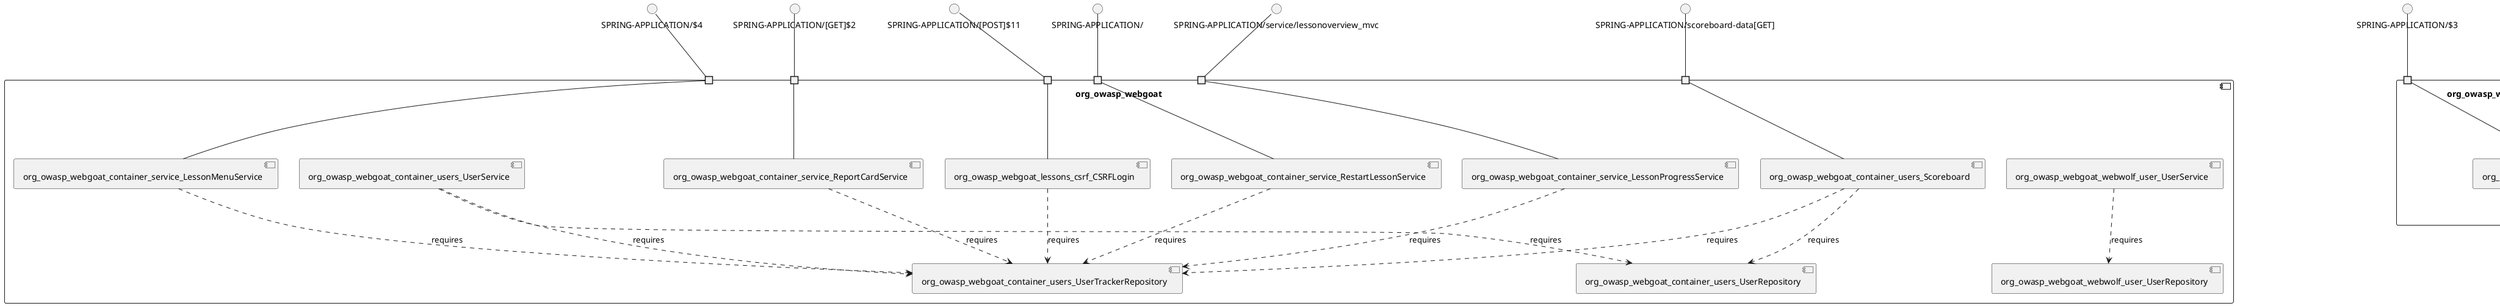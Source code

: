 @startuml
skinparam fixCircleLabelOverlapping true
skinparam componentStyle uml2
component "org_owasp_webgoat\n\n\n\n\n\n" {
[org_owasp_webgoat_container_service_LessonProgressService]
[org_owasp_webgoat_webwolf_user_UserService]
[org_owasp_webgoat_container_users_UserTrackerRepository]
[org_owasp_webgoat_container_users_UserService]
[org_owasp_webgoat_webwolf_user_UserRepository]
[org_owasp_webgoat_container_service_LessonMenuService]
[org_owasp_webgoat_container_users_UserRepository]
[org_owasp_webgoat_container_service_ReportCardService]
[org_owasp_webgoat_lessons_csrf_CSRFLogin]
[org_owasp_webgoat_container_service_RestartLessonService]
[org_owasp_webgoat_container_users_Scoreboard]
portin " " as org_owasp_webgoat_requires_SPRING_APPLICATION_scoreboard_data_GET_
portin " " as org_owasp_webgoat_requires_SPRING_APPLICATION_POST_11
portin " " as org_owasp_webgoat_requires_SPRING_APPLICATION_
portin " " as org_owasp_webgoat_requires_SPRING_APPLICATION_4
portin " " as org_owasp_webgoat_requires_SPRING_APPLICATION_service_lessonoverview_mvc
portin " " as org_owasp_webgoat_requires_SPRING_APPLICATION_GET_2
[org_owasp_webgoat_container_users_UserService]..>[org_owasp_webgoat_container_users_UserTrackerRepository] : requires
[org_owasp_webgoat_container_service_LessonMenuService]..>[org_owasp_webgoat_container_users_UserTrackerRepository] : requires
[org_owasp_webgoat_webwolf_user_UserService]..>[org_owasp_webgoat_webwolf_user_UserRepository] : requires
[org_owasp_webgoat_container_service_RestartLessonService]..>[org_owasp_webgoat_container_users_UserTrackerRepository] : requires
[org_owasp_webgoat_lessons_csrf_CSRFLogin]..>[org_owasp_webgoat_container_users_UserTrackerRepository] : requires
[org_owasp_webgoat_container_service_ReportCardService]..>[org_owasp_webgoat_container_users_UserTrackerRepository] : requires
[org_owasp_webgoat_container_users_Scoreboard]..>[org_owasp_webgoat_container_users_UserTrackerRepository] : requires
[org_owasp_webgoat_container_users_Scoreboard]..>[org_owasp_webgoat_container_users_UserRepository] : requires
[org_owasp_webgoat_container_service_LessonProgressService]..>[org_owasp_webgoat_container_users_UserTrackerRepository] : requires
[org_owasp_webgoat_container_users_UserService]..>[org_owasp_webgoat_container_users_UserRepository] : requires
"org_owasp_webgoat_requires_SPRING_APPLICATION_service_lessonoverview_mvc"--[org_owasp_webgoat_container_service_LessonProgressService]
"org_owasp_webgoat_requires_SPRING_APPLICATION_POST_11"--[org_owasp_webgoat_lessons_csrf_CSRFLogin]
"org_owasp_webgoat_requires_SPRING_APPLICATION_4"--[org_owasp_webgoat_container_service_LessonMenuService]
"org_owasp_webgoat_requires_SPRING_APPLICATION_GET_2"--[org_owasp_webgoat_container_service_ReportCardService]
"org_owasp_webgoat_requires_SPRING_APPLICATION_scoreboard_data_GET_"--[org_owasp_webgoat_container_users_Scoreboard]
"org_owasp_webgoat_requires_SPRING_APPLICATION_"--[org_owasp_webgoat_container_service_RestartLessonService]
}
interface "SPRING-APPLICATION/$4" as interface.SPRING_APPLICATION_4
interface.SPRING_APPLICATION_4--"org_owasp_webgoat_requires_SPRING_APPLICATION_4"
interface "SPRING-APPLICATION/[GET]$2" as interface.SPRING_APPLICATION_GET_2
interface.SPRING_APPLICATION_GET_2--"org_owasp_webgoat_requires_SPRING_APPLICATION_GET_2"
interface "SPRING-APPLICATION/[POST]$11" as interface.SPRING_APPLICATION_POST_11
interface.SPRING_APPLICATION_POST_11--"org_owasp_webgoat_requires_SPRING_APPLICATION_POST_11"
interface "SPRING-APPLICATION/" as interface.SPRING_APPLICATION_
interface.SPRING_APPLICATION_--"org_owasp_webgoat_requires_SPRING_APPLICATION_"
interface "SPRING-APPLICATION/scoreboard-data[GET]" as interface.SPRING_APPLICATION_scoreboard_data_GET_
interface.SPRING_APPLICATION_scoreboard_data_GET_--"org_owasp_webgoat_requires_SPRING_APPLICATION_scoreboard_data_GET_"
interface "SPRING-APPLICATION/service/lessonoverview_mvc" as interface.SPRING_APPLICATION_service_lessonoverview_mvc
interface.SPRING_APPLICATION_service_lessonoverview_mvc--"org_owasp_webgoat_requires_SPRING_APPLICATION_service_lessonoverview_mvc"
component "org_owasp_webgoat_container_HammerHead\n\n\n\n\n\n" {
[org_owasp_webgoat_container_HammerHead]
portin " " as org_owasp_webgoat_container_HammerHead_requires_SPRING_APPLICATION_3
"org_owasp_webgoat_container_HammerHead_requires_SPRING_APPLICATION_3"--[org_owasp_webgoat_container_HammerHead]
}
interface "SPRING-APPLICATION/$3" as interface.SPRING_APPLICATION_3
interface.SPRING_APPLICATION_3--"org_owasp_webgoat_container_HammerHead_requires_SPRING_APPLICATION_3"
component "org_owasp_webgoat_container_WebWolfRedirect\n\n\n\n\n\n" {
[org_owasp_webgoat_container_WebWolfRedirect]
portin " " as org_owasp_webgoat_container_WebWolfRedirect_requires_SPRING_APPLICATION_WebWolf_GET_
"org_owasp_webgoat_container_WebWolfRedirect_requires_SPRING_APPLICATION_WebWolf_GET_"--[org_owasp_webgoat_container_WebWolfRedirect]
}
interface "SPRING-APPLICATION/WebWolf[GET]" as interface.SPRING_APPLICATION_WebWolf_GET_
interface.SPRING_APPLICATION_WebWolf_GET_--"org_owasp_webgoat_container_WebWolfRedirect_requires_SPRING_APPLICATION_WebWolf_GET_"
component "org_owasp_webgoat_container_controller_StartLesson\n\n\n\n\n\n" {
[org_owasp_webgoat_container_controller_StartLesson]
portin " " as org_owasp_webgoat_container_controller_StartLesson_requires_SPRING_APPLICATION_9
portin " " as org_owasp_webgoat_container_controller_StartLesson_requires_SPRING_APPLICATION_13
"org_owasp_webgoat_container_controller_StartLesson_requires_SPRING_APPLICATION_13"--[org_owasp_webgoat_container_controller_StartLesson]
"org_owasp_webgoat_container_controller_StartLesson_requires_SPRING_APPLICATION_9"--[org_owasp_webgoat_container_controller_StartLesson]
}
interface "SPRING-APPLICATION/$13" as interface.SPRING_APPLICATION_13
interface.SPRING_APPLICATION_13--"org_owasp_webgoat_container_controller_StartLesson_requires_SPRING_APPLICATION_13"
interface "SPRING-APPLICATION/$9" as interface.SPRING_APPLICATION_9
interface.SPRING_APPLICATION_9--"org_owasp_webgoat_container_controller_StartLesson_requires_SPRING_APPLICATION_9"
component "org_owasp_webgoat_container_controller_Welcome\n\n\n\n\n\n" {
[org_owasp_webgoat_container_controller_Welcome]
portin " " as org_owasp_webgoat_container_controller_Welcome_requires_SPRING_APPLICATION_GET_
"org_owasp_webgoat_container_controller_Welcome_requires_SPRING_APPLICATION_GET_"--[org_owasp_webgoat_container_controller_Welcome]
}
interface "SPRING-APPLICATION/[GET]" as interface.SPRING_APPLICATION_GET_
interface.SPRING_APPLICATION_GET_--"org_owasp_webgoat_container_controller_Welcome_requires_SPRING_APPLICATION_GET_"
component "org_owasp_webgoat_container_service_EnvironmentService\n\n\n\n\n\n" {
[org_owasp_webgoat_container_service_EnvironmentService]
portin " " as org_owasp_webgoat_container_service_EnvironmentService_requires_SPRING_APPLICATION_server_directory_GET_
"org_owasp_webgoat_container_service_EnvironmentService_requires_SPRING_APPLICATION_server_directory_GET_"--[org_owasp_webgoat_container_service_EnvironmentService]
}
interface "SPRING-APPLICATION/server-directory[GET]" as interface.SPRING_APPLICATION_server_directory_GET_
interface.SPRING_APPLICATION_server_directory_GET_--"org_owasp_webgoat_container_service_EnvironmentService_requires_SPRING_APPLICATION_server_directory_GET_"
component "org_owasp_webgoat_container_service_HintService\n\n\n\n\n\n" {
[org_owasp_webgoat_container_service_HintService]
portin " " as org_owasp_webgoat_container_service_HintService_requires_SPRING_APPLICATION_GET_11
"org_owasp_webgoat_container_service_HintService_requires_SPRING_APPLICATION_GET_11"--[org_owasp_webgoat_container_service_HintService]
}
interface "SPRING-APPLICATION/[GET]$11" as interface.SPRING_APPLICATION_GET_11
interface.SPRING_APPLICATION_GET_11--"org_owasp_webgoat_container_service_HintService_requires_SPRING_APPLICATION_GET_11"
component "org_owasp_webgoat_container_service_LabelDebugService\n\n\n\n\n\n" {
[org_owasp_webgoat_container_service_LabelDebugService]
portin " " as org_owasp_webgoat_container_service_LabelDebugService_requires_SPRING_APPLICATION_7
portin " " as org_owasp_webgoat_container_service_LabelDebugService_requires_SPRING_APPLICATION_service_debug_labels_mvc
"org_owasp_webgoat_container_service_LabelDebugService_requires_SPRING_APPLICATION_7"--[org_owasp_webgoat_container_service_LabelDebugService]
"org_owasp_webgoat_container_service_LabelDebugService_requires_SPRING_APPLICATION_service_debug_labels_mvc"--[org_owasp_webgoat_container_service_LabelDebugService]
}
interface "SPRING-APPLICATION/$7" as interface.SPRING_APPLICATION_7
interface.SPRING_APPLICATION_7--"org_owasp_webgoat_container_service_LabelDebugService_requires_SPRING_APPLICATION_7"
interface "SPRING-APPLICATION/service/debug/labels_mvc" as interface.SPRING_APPLICATION_service_debug_labels_mvc
interface.SPRING_APPLICATION_service_debug_labels_mvc--"org_owasp_webgoat_container_service_LabelDebugService_requires_SPRING_APPLICATION_service_debug_labels_mvc"
component "org_owasp_webgoat_container_service_LabelService\n\n\n\n\n\n" {
[org_owasp_webgoat_container_service_LabelService]
portin " " as org_owasp_webgoat_container_service_LabelService_requires_SPRING_APPLICATION_GET_10
"org_owasp_webgoat_container_service_LabelService_requires_SPRING_APPLICATION_GET_10"--[org_owasp_webgoat_container_service_LabelService]
}
interface "SPRING-APPLICATION/[GET]$10" as interface.SPRING_APPLICATION_GET_10
interface.SPRING_APPLICATION_GET_10--"org_owasp_webgoat_container_service_LabelService_requires_SPRING_APPLICATION_GET_10"
component "org_owasp_webgoat_container_service_LessonInfoService\n\n\n\n\n\n" {
[org_owasp_webgoat_container_service_LessonInfoService]
portin " " as org_owasp_webgoat_container_service_LessonInfoService_requires_SPRING_APPLICATION_14
"org_owasp_webgoat_container_service_LessonInfoService_requires_SPRING_APPLICATION_14"--[org_owasp_webgoat_container_service_LessonInfoService]
}
interface "SPRING-APPLICATION/$14" as interface.SPRING_APPLICATION_14
interface.SPRING_APPLICATION_14--"org_owasp_webgoat_container_service_LessonInfoService_requires_SPRING_APPLICATION_14"
component "org_owasp_webgoat_container_service_LessonTitleService\n\n\n\n\n\n" {
[org_owasp_webgoat_container_service_LessonTitleService]
portin " " as org_owasp_webgoat_container_service_LessonTitleService_requires_SPRING_APPLICATION_5
"org_owasp_webgoat_container_service_LessonTitleService_requires_SPRING_APPLICATION_5"--[org_owasp_webgoat_container_service_LessonTitleService]
}
interface "SPRING-APPLICATION/$5" as interface.SPRING_APPLICATION_5
interface.SPRING_APPLICATION_5--"org_owasp_webgoat_container_service_LessonTitleService_requires_SPRING_APPLICATION_5"
component "org_owasp_webgoat_container_service_SessionService\n\n\n\n\n\n" {
[org_owasp_webgoat_container_service_SessionService]
portin " " as org_owasp_webgoat_container_service_SessionService_requires_SPRING_APPLICATION_16
"org_owasp_webgoat_container_service_SessionService_requires_SPRING_APPLICATION_16"--[org_owasp_webgoat_container_service_SessionService]
}
interface "SPRING-APPLICATION/$16" as interface.SPRING_APPLICATION_16
interface.SPRING_APPLICATION_16--"org_owasp_webgoat_container_service_SessionService_requires_SPRING_APPLICATION_16"
component "org_owasp_webgoat_container_users_RegistrationController\n\n\n\n\n\n" {
[org_owasp_webgoat_container_users_RegistrationController]
portin " " as org_owasp_webgoat_container_users_RegistrationController_requires_SPRING_APPLICATION_login_oauth_mvc_GET_
portin " " as org_owasp_webgoat_container_users_RegistrationController_requires_SPRING_APPLICATION_registration_GET_
portin " " as org_owasp_webgoat_container_users_RegistrationController_requires_SPRING_APPLICATION_register_mvc_POST_
"org_owasp_webgoat_container_users_RegistrationController_requires_SPRING_APPLICATION_login_oauth_mvc_GET_"--[org_owasp_webgoat_container_users_RegistrationController]
"org_owasp_webgoat_container_users_RegistrationController_requires_SPRING_APPLICATION_registration_GET_"--[org_owasp_webgoat_container_users_RegistrationController]
"org_owasp_webgoat_container_users_RegistrationController_requires_SPRING_APPLICATION_register_mvc_POST_"--[org_owasp_webgoat_container_users_RegistrationController]
}
interface "SPRING-APPLICATION/login-oauth_mvc[GET]" as interface.SPRING_APPLICATION_login_oauth_mvc_GET_
interface.SPRING_APPLICATION_login_oauth_mvc_GET_--"org_owasp_webgoat_container_users_RegistrationController_requires_SPRING_APPLICATION_login_oauth_mvc_GET_"
interface "SPRING-APPLICATION/register_mvc[POST]" as interface.SPRING_APPLICATION_register_mvc_POST_
interface.SPRING_APPLICATION_register_mvc_POST_--"org_owasp_webgoat_container_users_RegistrationController_requires_SPRING_APPLICATION_register_mvc_POST_"
interface "SPRING-APPLICATION/registration[GET]" as interface.SPRING_APPLICATION_registration_GET_
interface.SPRING_APPLICATION_registration_GET_--"org_owasp_webgoat_container_users_RegistrationController_requires_SPRING_APPLICATION_registration_GET_"
component "org_owasp_webgoat_lessons_authbypass_VerifyAccount\n\n\n\n\n\n" {
[org_owasp_webgoat_lessons_authbypass_VerifyAccount]
portin " " as org_owasp_webgoat_lessons_authbypass_VerifyAccount_requires_SPRING_APPLICATION_POST_12
"org_owasp_webgoat_lessons_authbypass_VerifyAccount_requires_SPRING_APPLICATION_POST_12"--[org_owasp_webgoat_lessons_authbypass_VerifyAccount]
}
interface "SPRING-APPLICATION/[POST]$12" as interface.SPRING_APPLICATION_POST_12
interface.SPRING_APPLICATION_POST_12--"org_owasp_webgoat_lessons_authbypass_VerifyAccount_requires_SPRING_APPLICATION_POST_12"
component "org_owasp_webgoat_lessons_bypassrestrictions_BypassRestrictionsFieldRestrictions\n\n\n\n\n\n" {
[org_owasp_webgoat_lessons_bypassrestrictions_BypassRestrictionsFieldRestrictions]
portin " " as org_owasp_webgoat_lessons_bypassrestrictions_BypassRestrictionsFieldRestrictions_requires_SPRING_APPLICATION_BypassRestrictions_FieldRestrictions_POST_
"org_owasp_webgoat_lessons_bypassrestrictions_BypassRestrictionsFieldRestrictions_requires_SPRING_APPLICATION_BypassRestrictions_FieldRestrictions_POST_"--[org_owasp_webgoat_lessons_bypassrestrictions_BypassRestrictionsFieldRestrictions]
}
interface "SPRING-APPLICATION/BypassRestrictions/FieldRestrictions[POST]" as interface.SPRING_APPLICATION_BypassRestrictions_FieldRestrictions_POST_
interface.SPRING_APPLICATION_BypassRestrictions_FieldRestrictions_POST_--"org_owasp_webgoat_lessons_bypassrestrictions_BypassRestrictionsFieldRestrictions_requires_SPRING_APPLICATION_BypassRestrictions_FieldRestrictions_POST_"
component "org_owasp_webgoat_lessons_bypassrestrictions_BypassRestrictionsFrontendValidation\n\n\n\n\n\n" {
[org_owasp_webgoat_lessons_bypassrestrictions_BypassRestrictionsFrontendValidation]
portin " " as org_owasp_webgoat_lessons_bypassrestrictions_BypassRestrictionsFrontendValidation_requires_SPRING_APPLICATION_BypassRestrictions_frontendValidation_POST_
"org_owasp_webgoat_lessons_bypassrestrictions_BypassRestrictionsFrontendValidation_requires_SPRING_APPLICATION_BypassRestrictions_frontendValidation_POST_"--[org_owasp_webgoat_lessons_bypassrestrictions_BypassRestrictionsFrontendValidation]
}
interface "SPRING-APPLICATION/BypassRestrictions/frontendValidation[POST]" as interface.SPRING_APPLICATION_BypassRestrictions_frontendValidation_POST_
interface.SPRING_APPLICATION_BypassRestrictions_frontendValidation_POST_--"org_owasp_webgoat_lessons_bypassrestrictions_BypassRestrictionsFrontendValidation_requires_SPRING_APPLICATION_BypassRestrictions_frontendValidation_POST_"
component "org_owasp_webgoat_lessons_challenges_FlagController\n\n\n\n\n\n" {
[org_owasp_webgoat_lessons_challenges_FlagController]
portin " " as org_owasp_webgoat_lessons_challenges_FlagController_requires_SPRING_APPLICATION_POST_10
"org_owasp_webgoat_lessons_challenges_FlagController_requires_SPRING_APPLICATION_POST_10"--[org_owasp_webgoat_lessons_challenges_FlagController]
}
interface "SPRING-APPLICATION/[POST]$10" as interface.SPRING_APPLICATION_POST_10
interface.SPRING_APPLICATION_POST_10--"org_owasp_webgoat_lessons_challenges_FlagController_requires_SPRING_APPLICATION_POST_10"
component "org_owasp_webgoat_lessons_challenges_challenge1_Assignment1\n\n\n\n\n\n" {
[org_owasp_webgoat_lessons_challenges_challenge1_Assignment1]
portin " " as org_owasp_webgoat_lessons_challenges_challenge1_Assignment1_requires_SPRING_APPLICATION_challenge_1_POST_
"org_owasp_webgoat_lessons_challenges_challenge1_Assignment1_requires_SPRING_APPLICATION_challenge_1_POST_"--[org_owasp_webgoat_lessons_challenges_challenge1_Assignment1]
}
interface "SPRING-APPLICATION/challenge/1[POST]" as interface.SPRING_APPLICATION_challenge_1_POST_
interface.SPRING_APPLICATION_challenge_1_POST_--"org_owasp_webgoat_lessons_challenges_challenge1_Assignment1_requires_SPRING_APPLICATION_challenge_1_POST_"
component "org_owasp_webgoat_lessons_challenges_challenge1_ImageServlet\n\n\n\n\n\n" {
[org_owasp_webgoat_lessons_challenges_challenge1_ImageServlet]
portin " " as org_owasp_webgoat_lessons_challenges_challenge1_ImageServlet_requires_SPRING_APPLICATION_challenge_logo
"org_owasp_webgoat_lessons_challenges_challenge1_ImageServlet_requires_SPRING_APPLICATION_challenge_logo"--[org_owasp_webgoat_lessons_challenges_challenge1_ImageServlet]
}
interface "SPRING-APPLICATION/challenge/logo" as interface.SPRING_APPLICATION_challenge_logo
interface.SPRING_APPLICATION_challenge_logo--"org_owasp_webgoat_lessons_challenges_challenge1_ImageServlet_requires_SPRING_APPLICATION_challenge_logo"
component "org_owasp_webgoat_lessons_challenges_challenge5_Assignment5\n\n\n\n\n\n" {
[org_owasp_webgoat_lessons_challenges_challenge5_Assignment5]
portin " " as org_owasp_webgoat_lessons_challenges_challenge5_Assignment5_requires_SPRING_APPLICATION_challenge_5_POST_
"org_owasp_webgoat_lessons_challenges_challenge5_Assignment5_requires_SPRING_APPLICATION_challenge_5_POST_"--[org_owasp_webgoat_lessons_challenges_challenge5_Assignment5]
}
interface "SPRING-APPLICATION/challenge/5[POST]" as interface.SPRING_APPLICATION_challenge_5_POST_
interface.SPRING_APPLICATION_challenge_5_POST_--"org_owasp_webgoat_lessons_challenges_challenge5_Assignment5_requires_SPRING_APPLICATION_challenge_5_POST_"
component "org_owasp_webgoat_lessons_challenges_challenge7_Assignment7\n\n\n\n\n\n" {
[org_owasp_webgoat_lessons_challenges_challenge7_Assignment7]
portin " " as org_owasp_webgoat_lessons_challenges_challenge7_Assignment7_requires_SPRING_APPLICATION_challenge_7
"org_owasp_webgoat_lessons_challenges_challenge7_Assignment7_requires_SPRING_APPLICATION_challenge_7"--[org_owasp_webgoat_lessons_challenges_challenge7_Assignment7]
}
interface "SPRING-APPLICATION/challenge/7" as interface.SPRING_APPLICATION_challenge_7
interface.SPRING_APPLICATION_challenge_7--"org_owasp_webgoat_lessons_challenges_challenge7_Assignment7_requires_SPRING_APPLICATION_challenge_7"
component "org_owasp_webgoat_lessons_challenges_challenge8_Assignment8\n\n\n\n\n\n" {
[org_owasp_webgoat_lessons_challenges_challenge8_Assignment8]
portin " " as org_owasp_webgoat_lessons_challenges_challenge8_Assignment8_requires_SPRING_APPLICATION_challenge_8
"org_owasp_webgoat_lessons_challenges_challenge8_Assignment8_requires_SPRING_APPLICATION_challenge_8"--[org_owasp_webgoat_lessons_challenges_challenge8_Assignment8]
}
interface "SPRING-APPLICATION/challenge/8" as interface.SPRING_APPLICATION_challenge_8
interface.SPRING_APPLICATION_challenge_8--"org_owasp_webgoat_lessons_challenges_challenge8_Assignment8_requires_SPRING_APPLICATION_challenge_8"
component "org_owasp_webgoat_lessons_chromedevtools_NetworkDummy\n\n\n\n\n\n" {
[org_owasp_webgoat_lessons_chromedevtools_NetworkDummy]
portin " " as org_owasp_webgoat_lessons_chromedevtools_NetworkDummy_requires_SPRING_APPLICATION_ChromeDevTools_dummy_POST_
"org_owasp_webgoat_lessons_chromedevtools_NetworkDummy_requires_SPRING_APPLICATION_ChromeDevTools_dummy_POST_"--[org_owasp_webgoat_lessons_chromedevtools_NetworkDummy]
}
interface "SPRING-APPLICATION/ChromeDevTools/dummy[POST]" as interface.SPRING_APPLICATION_ChromeDevTools_dummy_POST_
interface.SPRING_APPLICATION_ChromeDevTools_dummy_POST_--"org_owasp_webgoat_lessons_chromedevtools_NetworkDummy_requires_SPRING_APPLICATION_ChromeDevTools_dummy_POST_"
component "org_owasp_webgoat_lessons_chromedevtools_NetworkLesson\n\n\n\n\n\n" {
[org_owasp_webgoat_lessons_chromedevtools_NetworkLesson]
portin " " as org_owasp_webgoat_lessons_chromedevtools_NetworkLesson_requires_SPRING_APPLICATION_POST_7
portin " " as org_owasp_webgoat_lessons_chromedevtools_NetworkLesson_requires_SPRING_APPLICATION_ChromeDevTools_network_POST_
"org_owasp_webgoat_lessons_chromedevtools_NetworkLesson_requires_SPRING_APPLICATION_POST_7"--[org_owasp_webgoat_lessons_chromedevtools_NetworkLesson]
"org_owasp_webgoat_lessons_chromedevtools_NetworkLesson_requires_SPRING_APPLICATION_ChromeDevTools_network_POST_"--[org_owasp_webgoat_lessons_chromedevtools_NetworkLesson]
}
interface "SPRING-APPLICATION/ChromeDevTools/network[POST]" as interface.SPRING_APPLICATION_ChromeDevTools_network_POST_
interface.SPRING_APPLICATION_ChromeDevTools_network_POST_--"org_owasp_webgoat_lessons_chromedevtools_NetworkLesson_requires_SPRING_APPLICATION_ChromeDevTools_network_POST_"
interface "SPRING-APPLICATION/[POST]$7" as interface.SPRING_APPLICATION_POST_7
interface.SPRING_APPLICATION_POST_7--"org_owasp_webgoat_lessons_chromedevtools_NetworkLesson_requires_SPRING_APPLICATION_POST_7"
component "org_owasp_webgoat_lessons_cia_CIAQuiz\n\n\n\n\n\n" {
[org_owasp_webgoat_lessons_cia_CIAQuiz]
portin " " as org_owasp_webgoat_lessons_cia_CIAQuiz_requires_SPRING_APPLICATION_cia_quiz_GET_POST_
"org_owasp_webgoat_lessons_cia_CIAQuiz_requires_SPRING_APPLICATION_cia_quiz_GET_POST_"--[org_owasp_webgoat_lessons_cia_CIAQuiz]
}
interface "SPRING-APPLICATION/cia/quiz[GET,POST]" as interface.SPRING_APPLICATION_cia_quiz_GET_POST_
interface.SPRING_APPLICATION_cia_quiz_GET_POST_--"org_owasp_webgoat_lessons_cia_CIAQuiz_requires_SPRING_APPLICATION_cia_quiz_GET_POST_"
component "org_owasp_webgoat_lessons_clientsidefiltering_ClientSideFilteringAssignment\n\n\n\n\n\n" {
[org_owasp_webgoat_lessons_clientsidefiltering_ClientSideFilteringAssignment]
portin " " as org_owasp_webgoat_lessons_clientsidefiltering_ClientSideFilteringAssignment_requires_SPRING_APPLICATION_clientSideFiltering_attack1_POST_
"org_owasp_webgoat_lessons_clientsidefiltering_ClientSideFilteringAssignment_requires_SPRING_APPLICATION_clientSideFiltering_attack1_POST_"--[org_owasp_webgoat_lessons_clientsidefiltering_ClientSideFilteringAssignment]
}
interface "SPRING-APPLICATION/clientSideFiltering/attack1[POST]" as interface.SPRING_APPLICATION_clientSideFiltering_attack1_POST_
interface.SPRING_APPLICATION_clientSideFiltering_attack1_POST_--"org_owasp_webgoat_lessons_clientsidefiltering_ClientSideFilteringAssignment_requires_SPRING_APPLICATION_clientSideFiltering_attack1_POST_"
component "org_owasp_webgoat_lessons_clientsidefiltering_ClientSideFilteringFreeAssignment\n\n\n\n\n\n" {
[org_owasp_webgoat_lessons_clientsidefiltering_ClientSideFilteringFreeAssignment]
portin " " as org_owasp_webgoat_lessons_clientsidefiltering_ClientSideFilteringFreeAssignment_requires_SPRING_APPLICATION_clientSideFiltering_getItForFree_POST_
"org_owasp_webgoat_lessons_clientsidefiltering_ClientSideFilteringFreeAssignment_requires_SPRING_APPLICATION_clientSideFiltering_getItForFree_POST_"--[org_owasp_webgoat_lessons_clientsidefiltering_ClientSideFilteringFreeAssignment]
}
interface "SPRING-APPLICATION/clientSideFiltering/getItForFree[POST]" as interface.SPRING_APPLICATION_clientSideFiltering_getItForFree_POST_
interface.SPRING_APPLICATION_clientSideFiltering_getItForFree_POST_--"org_owasp_webgoat_lessons_clientsidefiltering_ClientSideFilteringFreeAssignment_requires_SPRING_APPLICATION_clientSideFiltering_getItForFree_POST_"
component "org_owasp_webgoat_lessons_clientsidefiltering_Salaries\n\n\n\n\n\n" {
[org_owasp_webgoat_lessons_clientsidefiltering_Salaries]
portin " " as org_owasp_webgoat_lessons_clientsidefiltering_Salaries_requires_SPRING_APPLICATION_clientSideFiltering_salaries_GET_
"org_owasp_webgoat_lessons_clientsidefiltering_Salaries_requires_SPRING_APPLICATION_clientSideFiltering_salaries_GET_"--[org_owasp_webgoat_lessons_clientsidefiltering_Salaries]
}
interface "SPRING-APPLICATION/clientSideFiltering/salaries[GET]" as interface.SPRING_APPLICATION_clientSideFiltering_salaries_GET_
interface.SPRING_APPLICATION_clientSideFiltering_salaries_GET_--"org_owasp_webgoat_lessons_clientsidefiltering_Salaries_requires_SPRING_APPLICATION_clientSideFiltering_salaries_GET_"
component "org_owasp_webgoat_lessons_clientsidefiltering_ShopEndpoint\n\n\n\n\n\n" {
[org_owasp_webgoat_lessons_clientsidefiltering_ShopEndpoint]
portin " " as org_owasp_webgoat_lessons_clientsidefiltering_ShopEndpoint_requires_SPRING_APPLICATION_clientSideFiltering_challenge_store_coupons_GET_
"org_owasp_webgoat_lessons_clientsidefiltering_ShopEndpoint_requires_SPRING_APPLICATION_clientSideFiltering_challenge_store_coupons_GET_"--[org_owasp_webgoat_lessons_clientsidefiltering_ShopEndpoint]
}
interface "SPRING-APPLICATION/clientSideFiltering/challenge-store/coupons[GET]" as interface.SPRING_APPLICATION_clientSideFiltering_challenge_store_coupons_GET_
interface.SPRING_APPLICATION_clientSideFiltering_challenge_store_coupons_GET_--"org_owasp_webgoat_lessons_clientsidefiltering_ShopEndpoint_requires_SPRING_APPLICATION_clientSideFiltering_challenge_store_coupons_GET_"
component "org_owasp_webgoat_lessons_cryptography_EncodingAssignment\n\n\n\n\n\n" {
[org_owasp_webgoat_lessons_cryptography_EncodingAssignment]
portin " " as org_owasp_webgoat_lessons_cryptography_EncodingAssignment_requires_SPRING_APPLICATION_GET_4
portin " " as org_owasp_webgoat_lessons_cryptography_EncodingAssignment_requires_SPRING_APPLICATION_crypto_encoding_basic_auth_POST_
"org_owasp_webgoat_lessons_cryptography_EncodingAssignment_requires_SPRING_APPLICATION_crypto_encoding_basic_auth_POST_"--[org_owasp_webgoat_lessons_cryptography_EncodingAssignment]
"org_owasp_webgoat_lessons_cryptography_EncodingAssignment_requires_SPRING_APPLICATION_GET_4"--[org_owasp_webgoat_lessons_cryptography_EncodingAssignment]
}
interface "SPRING-APPLICATION/[GET]$4" as interface.SPRING_APPLICATION_GET_4
interface.SPRING_APPLICATION_GET_4--"org_owasp_webgoat_lessons_cryptography_EncodingAssignment_requires_SPRING_APPLICATION_GET_4"
interface "SPRING-APPLICATION/crypto/encoding/basic-auth[POST]" as interface.SPRING_APPLICATION_crypto_encoding_basic_auth_POST_
interface.SPRING_APPLICATION_crypto_encoding_basic_auth_POST_--"org_owasp_webgoat_lessons_cryptography_EncodingAssignment_requires_SPRING_APPLICATION_crypto_encoding_basic_auth_POST_"
component "org_owasp_webgoat_lessons_cryptography_HashingAssignment\n\n\n\n\n\n" {
[org_owasp_webgoat_lessons_cryptography_HashingAssignment]
portin " " as org_owasp_webgoat_lessons_cryptography_HashingAssignment_requires_SPRING_APPLICATION_10
portin " " as org_owasp_webgoat_lessons_cryptography_HashingAssignment_requires_SPRING_APPLICATION_11
portin " " as org_owasp_webgoat_lessons_cryptography_HashingAssignment_requires_SPRING_APPLICATION_crypto_hashing_POST_
"org_owasp_webgoat_lessons_cryptography_HashingAssignment_requires_SPRING_APPLICATION_11"--[org_owasp_webgoat_lessons_cryptography_HashingAssignment]
"org_owasp_webgoat_lessons_cryptography_HashingAssignment_requires_SPRING_APPLICATION_10"--[org_owasp_webgoat_lessons_cryptography_HashingAssignment]
"org_owasp_webgoat_lessons_cryptography_HashingAssignment_requires_SPRING_APPLICATION_crypto_hashing_POST_"--[org_owasp_webgoat_lessons_cryptography_HashingAssignment]
}
interface "SPRING-APPLICATION/$10" as interface.SPRING_APPLICATION_10
interface.SPRING_APPLICATION_10--"org_owasp_webgoat_lessons_cryptography_HashingAssignment_requires_SPRING_APPLICATION_10"
interface "SPRING-APPLICATION/$11" as interface.SPRING_APPLICATION_11
interface.SPRING_APPLICATION_11--"org_owasp_webgoat_lessons_cryptography_HashingAssignment_requires_SPRING_APPLICATION_11"
interface "SPRING-APPLICATION/crypto/hashing[POST]" as interface.SPRING_APPLICATION_crypto_hashing_POST_
interface.SPRING_APPLICATION_crypto_hashing_POST_--"org_owasp_webgoat_lessons_cryptography_HashingAssignment_requires_SPRING_APPLICATION_crypto_hashing_POST_"
component "org_owasp_webgoat_lessons_cryptography_SecureDefaultsAssignment\n\n\n\n\n\n" {
[org_owasp_webgoat_lessons_cryptography_SecureDefaultsAssignment]
portin " " as org_owasp_webgoat_lessons_cryptography_SecureDefaultsAssignment_requires_SPRING_APPLICATION_crypto_secure_defaults_POST_
"org_owasp_webgoat_lessons_cryptography_SecureDefaultsAssignment_requires_SPRING_APPLICATION_crypto_secure_defaults_POST_"--[org_owasp_webgoat_lessons_cryptography_SecureDefaultsAssignment]
}
interface "SPRING-APPLICATION/crypto/secure/defaults[POST]" as interface.SPRING_APPLICATION_crypto_secure_defaults_POST_
interface.SPRING_APPLICATION_crypto_secure_defaults_POST_--"org_owasp_webgoat_lessons_cryptography_SecureDefaultsAssignment_requires_SPRING_APPLICATION_crypto_secure_defaults_POST_"
component "org_owasp_webgoat_lessons_cryptography_SigningAssignment\n\n\n\n\n\n" {
[org_owasp_webgoat_lessons_cryptography_SigningAssignment]
portin " " as org_owasp_webgoat_lessons_cryptography_SigningAssignment_requires_SPRING_APPLICATION_6
portin " " as org_owasp_webgoat_lessons_cryptography_SigningAssignment_requires_SPRING_APPLICATION_crypto_signing_verify_POST_
"org_owasp_webgoat_lessons_cryptography_SigningAssignment_requires_SPRING_APPLICATION_6"--[org_owasp_webgoat_lessons_cryptography_SigningAssignment]
"org_owasp_webgoat_lessons_cryptography_SigningAssignment_requires_SPRING_APPLICATION_crypto_signing_verify_POST_"--[org_owasp_webgoat_lessons_cryptography_SigningAssignment]
}
interface "SPRING-APPLICATION/$6" as interface.SPRING_APPLICATION_6
interface.SPRING_APPLICATION_6--"org_owasp_webgoat_lessons_cryptography_SigningAssignment_requires_SPRING_APPLICATION_6"
interface "SPRING-APPLICATION/crypto/signing/verify[POST]" as interface.SPRING_APPLICATION_crypto_signing_verify_POST_
interface.SPRING_APPLICATION_crypto_signing_verify_POST_--"org_owasp_webgoat_lessons_cryptography_SigningAssignment_requires_SPRING_APPLICATION_crypto_signing_verify_POST_"
component "org_owasp_webgoat_lessons_cryptography_XOREncodingAssignment\n\n\n\n\n\n" {
[org_owasp_webgoat_lessons_cryptography_XOREncodingAssignment]
portin " " as org_owasp_webgoat_lessons_cryptography_XOREncodingAssignment_requires_SPRING_APPLICATION_crypto_encoding_xor_POST_
"org_owasp_webgoat_lessons_cryptography_XOREncodingAssignment_requires_SPRING_APPLICATION_crypto_encoding_xor_POST_"--[org_owasp_webgoat_lessons_cryptography_XOREncodingAssignment]
}
interface "SPRING-APPLICATION/crypto/encoding/xor[POST]" as interface.SPRING_APPLICATION_crypto_encoding_xor_POST_
interface.SPRING_APPLICATION_crypto_encoding_xor_POST_--"org_owasp_webgoat_lessons_cryptography_XOREncodingAssignment_requires_SPRING_APPLICATION_crypto_encoding_xor_POST_"
component "org_owasp_webgoat_lessons_csrf_CSRFConfirmFlag1\n\n\n\n\n\n" {
[org_owasp_webgoat_lessons_csrf_CSRFConfirmFlag1]
portin " " as org_owasp_webgoat_lessons_csrf_CSRFConfirmFlag1_requires_SPRING_APPLICATION_POST_
"org_owasp_webgoat_lessons_csrf_CSRFConfirmFlag1_requires_SPRING_APPLICATION_POST_"--[org_owasp_webgoat_lessons_csrf_CSRFConfirmFlag1]
}
interface "SPRING-APPLICATION/[POST]" as interface.SPRING_APPLICATION_POST_
interface.SPRING_APPLICATION_POST_--"org_owasp_webgoat_lessons_csrf_CSRFConfirmFlag1_requires_SPRING_APPLICATION_POST_"
component "org_owasp_webgoat_lessons_csrf_CSRFFeedback\n\n\n\n\n\n" {
[org_owasp_webgoat_lessons_csrf_CSRFFeedback]
portin " " as org_owasp_webgoat_lessons_csrf_CSRFFeedback_requires_SPRING_APPLICATION_POST_15
portin " " as org_owasp_webgoat_lessons_csrf_CSRFFeedback_requires_SPRING_APPLICATION_csrf_feedback_message_POST_
"org_owasp_webgoat_lessons_csrf_CSRFFeedback_requires_SPRING_APPLICATION_csrf_feedback_message_POST_"--[org_owasp_webgoat_lessons_csrf_CSRFFeedback]
"org_owasp_webgoat_lessons_csrf_CSRFFeedback_requires_SPRING_APPLICATION_POST_15"--[org_owasp_webgoat_lessons_csrf_CSRFFeedback]
}
interface "SPRING-APPLICATION/[POST]$15" as interface.SPRING_APPLICATION_POST_15
interface.SPRING_APPLICATION_POST_15--"org_owasp_webgoat_lessons_csrf_CSRFFeedback_requires_SPRING_APPLICATION_POST_15"
interface "SPRING-APPLICATION/csrf/feedback/message[POST]" as interface.SPRING_APPLICATION_csrf_feedback_message_POST_
interface.SPRING_APPLICATION_csrf_feedback_message_POST_--"org_owasp_webgoat_lessons_csrf_CSRFFeedback_requires_SPRING_APPLICATION_csrf_feedback_message_POST_"
component "org_owasp_webgoat_lessons_csrf_CSRFGetFlag\n\n\n\n\n\n" {
[org_owasp_webgoat_lessons_csrf_CSRFGetFlag]
portin " " as org_owasp_webgoat_lessons_csrf_CSRFGetFlag_requires_SPRING_APPLICATION_POST_8
"org_owasp_webgoat_lessons_csrf_CSRFGetFlag_requires_SPRING_APPLICATION_POST_8"--[org_owasp_webgoat_lessons_csrf_CSRFGetFlag]
}
interface "SPRING-APPLICATION/[POST]$8" as interface.SPRING_APPLICATION_POST_8
interface.SPRING_APPLICATION_POST_8--"org_owasp_webgoat_lessons_csrf_CSRFGetFlag_requires_SPRING_APPLICATION_POST_8"
component "org_owasp_webgoat_lessons_csrf_ForgedReviews\n\n\n\n\n\n" {
[org_owasp_webgoat_lessons_csrf_ForgedReviews]
portin " " as org_owasp_webgoat_lessons_csrf_ForgedReviews_requires_SPRING_APPLICATION_GET_9
portin " " as org_owasp_webgoat_lessons_csrf_ForgedReviews_requires_SPRING_APPLICATION_csrf_review_POST_
"org_owasp_webgoat_lessons_csrf_ForgedReviews_requires_SPRING_APPLICATION_csrf_review_POST_"--[org_owasp_webgoat_lessons_csrf_ForgedReviews]
"org_owasp_webgoat_lessons_csrf_ForgedReviews_requires_SPRING_APPLICATION_GET_9"--[org_owasp_webgoat_lessons_csrf_ForgedReviews]
}
interface "SPRING-APPLICATION/[GET]$9" as interface.SPRING_APPLICATION_GET_9
interface.SPRING_APPLICATION_GET_9--"org_owasp_webgoat_lessons_csrf_ForgedReviews_requires_SPRING_APPLICATION_GET_9"
interface "SPRING-APPLICATION/csrf/review[POST]" as interface.SPRING_APPLICATION_csrf_review_POST_
interface.SPRING_APPLICATION_csrf_review_POST_--"org_owasp_webgoat_lessons_csrf_ForgedReviews_requires_SPRING_APPLICATION_csrf_review_POST_"
component "org_owasp_webgoat_lessons_deserialization_InsecureDeserializationTask\n\n\n\n\n\n" {
[org_owasp_webgoat_lessons_deserialization_InsecureDeserializationTask]
portin " " as org_owasp_webgoat_lessons_deserialization_InsecureDeserializationTask_requires_SPRING_APPLICATION_InsecureDeserialization_task_POST_
"org_owasp_webgoat_lessons_deserialization_InsecureDeserializationTask_requires_SPRING_APPLICATION_InsecureDeserialization_task_POST_"--[org_owasp_webgoat_lessons_deserialization_InsecureDeserializationTask]
}
interface "SPRING-APPLICATION/InsecureDeserialization/task[POST]" as interface.SPRING_APPLICATION_InsecureDeserialization_task_POST_
interface.SPRING_APPLICATION_InsecureDeserialization_task_POST_--"org_owasp_webgoat_lessons_deserialization_InsecureDeserializationTask_requires_SPRING_APPLICATION_InsecureDeserialization_task_POST_"
component "org_owasp_webgoat_lessons_hijacksession\n\n\n\n\n\n" {
[org_owasp_webgoat_lessons_hijacksession_HijackSessionAssignment]
[org_owasp_webgoat_lessons_hijacksession_cas_HijackSessionAuthenticationProvider]
portin " " as org_owasp_webgoat_lessons_hijacksession_requires_SPRING_APPLICATION_POST_9
[org_owasp_webgoat_lessons_hijacksession_HijackSessionAssignment]..>[org_owasp_webgoat_lessons_hijacksession_cas_HijackSessionAuthenticationProvider] : requires
"org_owasp_webgoat_lessons_hijacksession_requires_SPRING_APPLICATION_POST_9"--[org_owasp_webgoat_lessons_hijacksession_HijackSessionAssignment]
}
interface "SPRING-APPLICATION/[POST]$9" as interface.SPRING_APPLICATION_POST_9
interface.SPRING_APPLICATION_POST_9--"org_owasp_webgoat_lessons_hijacksession_requires_SPRING_APPLICATION_POST_9"
component "org_owasp_webgoat_lessons_htmltampering_HtmlTamperingTask\n\n\n\n\n\n" {
[org_owasp_webgoat_lessons_htmltampering_HtmlTamperingTask]
portin " " as org_owasp_webgoat_lessons_htmltampering_HtmlTamperingTask_requires_SPRING_APPLICATION_HtmlTampering_task_POST_
"org_owasp_webgoat_lessons_htmltampering_HtmlTamperingTask_requires_SPRING_APPLICATION_HtmlTampering_task_POST_"--[org_owasp_webgoat_lessons_htmltampering_HtmlTamperingTask]
}
interface "SPRING-APPLICATION/HtmlTampering/task[POST]" as interface.SPRING_APPLICATION_HtmlTampering_task_POST_
interface.SPRING_APPLICATION_HtmlTampering_task_POST_--"org_owasp_webgoat_lessons_htmltampering_HtmlTamperingTask_requires_SPRING_APPLICATION_HtmlTampering_task_POST_"
component "org_owasp_webgoat_lessons_httpbasics_HttpBasicsLesson\n\n\n\n\n\n" {
[org_owasp_webgoat_lessons_httpbasics_HttpBasicsLesson]
portin " " as org_owasp_webgoat_lessons_httpbasics_HttpBasicsLesson_requires_SPRING_APPLICATION_HttpBasics_attack1_POST_
"org_owasp_webgoat_lessons_httpbasics_HttpBasicsLesson_requires_SPRING_APPLICATION_HttpBasics_attack1_POST_"--[org_owasp_webgoat_lessons_httpbasics_HttpBasicsLesson]
}
interface "SPRING-APPLICATION/HttpBasics/attack1[POST]" as interface.SPRING_APPLICATION_HttpBasics_attack1_POST_
interface.SPRING_APPLICATION_HttpBasics_attack1_POST_--"org_owasp_webgoat_lessons_httpbasics_HttpBasicsLesson_requires_SPRING_APPLICATION_HttpBasics_attack1_POST_"
component "org_owasp_webgoat_lessons_httpbasics_HttpBasicsQuiz\n\n\n\n\n\n" {
[org_owasp_webgoat_lessons_httpbasics_HttpBasicsQuiz]
portin " " as org_owasp_webgoat_lessons_httpbasics_HttpBasicsQuiz_requires_SPRING_APPLICATION_HttpBasics_attack2_POST_
"org_owasp_webgoat_lessons_httpbasics_HttpBasicsQuiz_requires_SPRING_APPLICATION_HttpBasics_attack2_POST_"--[org_owasp_webgoat_lessons_httpbasics_HttpBasicsQuiz]
}
interface "SPRING-APPLICATION/HttpBasics/attack2[POST]" as interface.SPRING_APPLICATION_HttpBasics_attack2_POST_
interface.SPRING_APPLICATION_HttpBasics_attack2_POST_--"org_owasp_webgoat_lessons_httpbasics_HttpBasicsQuiz_requires_SPRING_APPLICATION_HttpBasics_attack2_POST_"
component "org_owasp_webgoat_lessons_httpproxies_HttpBasicsInterceptRequest\n\n\n\n\n\n" {
[org_owasp_webgoat_lessons_httpproxies_HttpBasicsInterceptRequest]
portin " " as org_owasp_webgoat_lessons_httpproxies_HttpBasicsInterceptRequest_requires_SPRING_APPLICATION_12
"org_owasp_webgoat_lessons_httpproxies_HttpBasicsInterceptRequest_requires_SPRING_APPLICATION_12"--[org_owasp_webgoat_lessons_httpproxies_HttpBasicsInterceptRequest]
}
interface "SPRING-APPLICATION/$12" as interface.SPRING_APPLICATION_12
interface.SPRING_APPLICATION_12--"org_owasp_webgoat_lessons_httpproxies_HttpBasicsInterceptRequest_requires_SPRING_APPLICATION_12"
component "org_owasp_webgoat_lessons_idor_IDORDiffAttributes\n\n\n\n\n\n" {
[org_owasp_webgoat_lessons_idor_IDORDiffAttributes]
portin " " as org_owasp_webgoat_lessons_idor_IDORDiffAttributes_requires_SPRING_APPLICATION_IDOR_diff_attributes_POST_
"org_owasp_webgoat_lessons_idor_IDORDiffAttributes_requires_SPRING_APPLICATION_IDOR_diff_attributes_POST_"--[org_owasp_webgoat_lessons_idor_IDORDiffAttributes]
}
interface "SPRING-APPLICATION/IDOR/diff-attributes[POST]" as interface.SPRING_APPLICATION_IDOR_diff_attributes_POST_
interface.SPRING_APPLICATION_IDOR_diff_attributes_POST_--"org_owasp_webgoat_lessons_idor_IDORDiffAttributes_requires_SPRING_APPLICATION_IDOR_diff_attributes_POST_"
component "org_owasp_webgoat_lessons_idor_IDOREditOtherProfile\n\n\n\n\n\n" {
[org_owasp_webgoat_lessons_idor_IDOREditOtherProfile]
portin " " as org_owasp_webgoat_lessons_idor_IDOREditOtherProfile_requires_SPRING_APPLICATION_PUT_
"org_owasp_webgoat_lessons_idor_IDOREditOtherProfile_requires_SPRING_APPLICATION_PUT_"--[org_owasp_webgoat_lessons_idor_IDOREditOtherProfile]
}
interface "SPRING-APPLICATION/[PUT]" as interface.SPRING_APPLICATION_PUT_
interface.SPRING_APPLICATION_PUT_--"org_owasp_webgoat_lessons_idor_IDOREditOtherProfile_requires_SPRING_APPLICATION_PUT_"
component "org_owasp_webgoat_lessons_idor_IDORLogin\n\n\n\n\n\n" {
[org_owasp_webgoat_lessons_idor_IDORLogin]
portin " " as org_owasp_webgoat_lessons_idor_IDORLogin_requires_SPRING_APPLICATION_IDOR_login_POST_
"org_owasp_webgoat_lessons_idor_IDORLogin_requires_SPRING_APPLICATION_IDOR_login_POST_"--[org_owasp_webgoat_lessons_idor_IDORLogin]
}
interface "SPRING-APPLICATION/IDOR/login[POST]" as interface.SPRING_APPLICATION_IDOR_login_POST_
interface.SPRING_APPLICATION_IDOR_login_POST_--"org_owasp_webgoat_lessons_idor_IDORLogin_requires_SPRING_APPLICATION_IDOR_login_POST_"
component "org_owasp_webgoat_lessons_idor_IDORViewOtherProfile\n\n\n\n\n\n" {
[org_owasp_webgoat_lessons_idor_IDORViewOtherProfile]
portin " " as org_owasp_webgoat_lessons_idor_IDORViewOtherProfile_requires_SPRING_APPLICATION_GET_6
"org_owasp_webgoat_lessons_idor_IDORViewOtherProfile_requires_SPRING_APPLICATION_GET_6"--[org_owasp_webgoat_lessons_idor_IDORViewOtherProfile]
}
interface "SPRING-APPLICATION/[GET]$6" as interface.SPRING_APPLICATION_GET_6
interface.SPRING_APPLICATION_GET_6--"org_owasp_webgoat_lessons_idor_IDORViewOtherProfile_requires_SPRING_APPLICATION_GET_6"
component "org_owasp_webgoat_lessons_idor_IDORViewOwnProfile\n\n\n\n\n\n" {
[org_owasp_webgoat_lessons_idor_IDORViewOwnProfile]
portin " " as org_owasp_webgoat_lessons_idor_IDORViewOwnProfile_requires_SPRING_APPLICATION_GET_3
"org_owasp_webgoat_lessons_idor_IDORViewOwnProfile_requires_SPRING_APPLICATION_GET_3"--[org_owasp_webgoat_lessons_idor_IDORViewOwnProfile]
}
interface "SPRING-APPLICATION/[GET]$3" as interface.SPRING_APPLICATION_GET_3
interface.SPRING_APPLICATION_GET_3--"org_owasp_webgoat_lessons_idor_IDORViewOwnProfile_requires_SPRING_APPLICATION_GET_3"
component "org_owasp_webgoat_lessons_idor_IDORViewOwnProfileAltUrl\n\n\n\n\n\n" {
[org_owasp_webgoat_lessons_idor_IDORViewOwnProfileAltUrl]
portin " " as org_owasp_webgoat_lessons_idor_IDORViewOwnProfileAltUrl_requires_SPRING_APPLICATION_IDOR_profile_alt_path_POST_
"org_owasp_webgoat_lessons_idor_IDORViewOwnProfileAltUrl_requires_SPRING_APPLICATION_IDOR_profile_alt_path_POST_"--[org_owasp_webgoat_lessons_idor_IDORViewOwnProfileAltUrl]
}
interface "SPRING-APPLICATION/IDOR/profile/alt-path[POST]" as interface.SPRING_APPLICATION_IDOR_profile_alt_path_POST_
interface.SPRING_APPLICATION_IDOR_profile_alt_path_POST_--"org_owasp_webgoat_lessons_idor_IDORViewOwnProfileAltUrl_requires_SPRING_APPLICATION_IDOR_profile_alt_path_POST_"
component "org_owasp_webgoat_lessons_insecurelogin_InsecureLoginTask\n\n\n\n\n\n" {
[org_owasp_webgoat_lessons_insecurelogin_InsecureLoginTask]
portin " " as org_owasp_webgoat_lessons_insecurelogin_InsecureLoginTask_requires_SPRING_APPLICATION_InsecureLogin
"org_owasp_webgoat_lessons_insecurelogin_InsecureLoginTask_requires_SPRING_APPLICATION_InsecureLogin"--[org_owasp_webgoat_lessons_insecurelogin_InsecureLoginTask]
}
interface "SPRING-APPLICATION/InsecureLogin" as interface.SPRING_APPLICATION_InsecureLogin
interface.SPRING_APPLICATION_InsecureLogin--"org_owasp_webgoat_lessons_insecurelogin_InsecureLoginTask_requires_SPRING_APPLICATION_InsecureLogin"
component "org_owasp_webgoat_lessons_jwt_JWTDecodeEndpoint\n\n\n\n\n\n" {
[org_owasp_webgoat_lessons_jwt_JWTDecodeEndpoint]
portin " " as org_owasp_webgoat_lessons_jwt_JWTDecodeEndpoint_requires_SPRING_APPLICATION_JWT_decode_POST_
"org_owasp_webgoat_lessons_jwt_JWTDecodeEndpoint_requires_SPRING_APPLICATION_JWT_decode_POST_"--[org_owasp_webgoat_lessons_jwt_JWTDecodeEndpoint]
}
interface "SPRING-APPLICATION/JWT/decode[POST]" as interface.SPRING_APPLICATION_JWT_decode_POST_
interface.SPRING_APPLICATION_JWT_decode_POST_--"org_owasp_webgoat_lessons_jwt_JWTDecodeEndpoint_requires_SPRING_APPLICATION_JWT_decode_POST_"
component "org_owasp_webgoat_lessons_jwt_JWTQuiz\n\n\n\n\n\n" {
[org_owasp_webgoat_lessons_jwt_JWTQuiz]
portin " " as org_owasp_webgoat_lessons_jwt_JWTQuiz_requires_SPRING_APPLICATION_JWT_quiz_GET_POST_
"org_owasp_webgoat_lessons_jwt_JWTQuiz_requires_SPRING_APPLICATION_JWT_quiz_GET_POST_"--[org_owasp_webgoat_lessons_jwt_JWTQuiz]
}
interface "SPRING-APPLICATION/JWT/quiz[GET,POST]" as interface.SPRING_APPLICATION_JWT_quiz_GET_POST_
interface.SPRING_APPLICATION_JWT_quiz_GET_POST_--"org_owasp_webgoat_lessons_jwt_JWTQuiz_requires_SPRING_APPLICATION_JWT_quiz_GET_POST_"
component "org_owasp_webgoat_lessons_jwt_JWTRefreshEndpoint\n\n\n\n\n\n" {
[org_owasp_webgoat_lessons_jwt_JWTRefreshEndpoint]
portin " " as org_owasp_webgoat_lessons_jwt_JWTRefreshEndpoint_requires_SPRING_APPLICATION_JWT_refresh
"org_owasp_webgoat_lessons_jwt_JWTRefreshEndpoint_requires_SPRING_APPLICATION_JWT_refresh"--[org_owasp_webgoat_lessons_jwt_JWTRefreshEndpoint]
}
interface "SPRING-APPLICATION/JWT/refresh" as interface.SPRING_APPLICATION_JWT_refresh
interface.SPRING_APPLICATION_JWT_refresh--"org_owasp_webgoat_lessons_jwt_JWTRefreshEndpoint_requires_SPRING_APPLICATION_JWT_refresh"
component "org_owasp_webgoat_lessons_jwt_JWTSecretKeyEndpoint\n\n\n\n\n\n" {
[org_owasp_webgoat_lessons_jwt_JWTSecretKeyEndpoint]
portin " " as org_owasp_webgoat_lessons_jwt_JWTSecretKeyEndpoint_requires_SPRING_APPLICATION_JWT_secret_POST_
portin " " as org_owasp_webgoat_lessons_jwt_JWTSecretKeyEndpoint_requires_SPRING_APPLICATION_2
"org_owasp_webgoat_lessons_jwt_JWTSecretKeyEndpoint_requires_SPRING_APPLICATION_2"--[org_owasp_webgoat_lessons_jwt_JWTSecretKeyEndpoint]
"org_owasp_webgoat_lessons_jwt_JWTSecretKeyEndpoint_requires_SPRING_APPLICATION_JWT_secret_POST_"--[org_owasp_webgoat_lessons_jwt_JWTSecretKeyEndpoint]
}
interface "SPRING-APPLICATION/$2" as interface.SPRING_APPLICATION_2
interface.SPRING_APPLICATION_2--"org_owasp_webgoat_lessons_jwt_JWTSecretKeyEndpoint_requires_SPRING_APPLICATION_2"
interface "SPRING-APPLICATION/JWT/secret[POST]" as interface.SPRING_APPLICATION_JWT_secret_POST_
interface.SPRING_APPLICATION_JWT_secret_POST_--"org_owasp_webgoat_lessons_jwt_JWTSecretKeyEndpoint_requires_SPRING_APPLICATION_JWT_secret_POST_"
component "org_owasp_webgoat_lessons_jwt_JWTVotesEndpoint\n\n\n\n\n\n" {
[org_owasp_webgoat_lessons_jwt_JWTVotesEndpoint]
portin " " as org_owasp_webgoat_lessons_jwt_JWTVotesEndpoint_requires_SPRING_APPLICATION_JWT_votings
"org_owasp_webgoat_lessons_jwt_JWTVotesEndpoint_requires_SPRING_APPLICATION_JWT_votings"--[org_owasp_webgoat_lessons_jwt_JWTVotesEndpoint]
}
interface "SPRING-APPLICATION/JWT/votings" as interface.SPRING_APPLICATION_JWT_votings
interface.SPRING_APPLICATION_JWT_votings--"org_owasp_webgoat_lessons_jwt_JWTVotesEndpoint_requires_SPRING_APPLICATION_JWT_votings"
component "org_owasp_webgoat_lessons_jwt_claimmisuse_JWTHeaderJKUEndpoint\n\n\n\n\n\n" {
[org_owasp_webgoat_lessons_jwt_claimmisuse_JWTHeaderJKUEndpoint]
portin " " as org_owasp_webgoat_lessons_jwt_claimmisuse_JWTHeaderJKUEndpoint_requires_SPRING_APPLICATION_JWT_jku
"org_owasp_webgoat_lessons_jwt_claimmisuse_JWTHeaderJKUEndpoint_requires_SPRING_APPLICATION_JWT_jku"--[org_owasp_webgoat_lessons_jwt_claimmisuse_JWTHeaderJKUEndpoint]
}
interface "SPRING-APPLICATION/JWT/jku" as interface.SPRING_APPLICATION_JWT_jku
interface.SPRING_APPLICATION_JWT_jku--"org_owasp_webgoat_lessons_jwt_claimmisuse_JWTHeaderJKUEndpoint_requires_SPRING_APPLICATION_JWT_jku"
component "org_owasp_webgoat_lessons_jwt_claimmisuse_JWTHeaderKIDEndpoint\n\n\n\n\n\n" {
[org_owasp_webgoat_lessons_jwt_claimmisuse_JWTHeaderKIDEndpoint]
portin " " as org_owasp_webgoat_lessons_jwt_claimmisuse_JWTHeaderKIDEndpoint_requires_SPRING_APPLICATION_JWT_kid
"org_owasp_webgoat_lessons_jwt_claimmisuse_JWTHeaderKIDEndpoint_requires_SPRING_APPLICATION_JWT_kid"--[org_owasp_webgoat_lessons_jwt_claimmisuse_JWTHeaderKIDEndpoint]
}
interface "SPRING-APPLICATION/JWT/kid" as interface.SPRING_APPLICATION_JWT_kid
interface.SPRING_APPLICATION_JWT_kid--"org_owasp_webgoat_lessons_jwt_claimmisuse_JWTHeaderKIDEndpoint_requires_SPRING_APPLICATION_JWT_kid"
component "org_owasp_webgoat_lessons_lessontemplate_SampleAttack\n\n\n\n\n\n" {
[org_owasp_webgoat_lessons_lessontemplate_SampleAttack]
portin " " as org_owasp_webgoat_lessons_lessontemplate_SampleAttack_requires_SPRING_APPLICATION_lesson_template
"org_owasp_webgoat_lessons_lessontemplate_SampleAttack_requires_SPRING_APPLICATION_lesson_template"--[org_owasp_webgoat_lessons_lessontemplate_SampleAttack]
}
interface "SPRING-APPLICATION/lesson-template" as interface.SPRING_APPLICATION_lesson_template
interface.SPRING_APPLICATION_lesson_template--"org_owasp_webgoat_lessons_lessontemplate_SampleAttack_requires_SPRING_APPLICATION_lesson_template"
component "org_owasp_webgoat_lessons_logging_LogBleedingTask\n\n\n\n\n\n" {
[org_owasp_webgoat_lessons_logging_LogBleedingTask]
portin " " as org_owasp_webgoat_lessons_logging_LogBleedingTask_requires_SPRING_APPLICATION_LogSpoofing_log_bleeding_POST_
"org_owasp_webgoat_lessons_logging_LogBleedingTask_requires_SPRING_APPLICATION_LogSpoofing_log_bleeding_POST_"--[org_owasp_webgoat_lessons_logging_LogBleedingTask]
}
interface "SPRING-APPLICATION/LogSpoofing/log-bleeding[POST]" as interface.SPRING_APPLICATION_LogSpoofing_log_bleeding_POST_
interface.SPRING_APPLICATION_LogSpoofing_log_bleeding_POST_--"org_owasp_webgoat_lessons_logging_LogBleedingTask_requires_SPRING_APPLICATION_LogSpoofing_log_bleeding_POST_"
component "org_owasp_webgoat_lessons_logging_LogSpoofingTask\n\n\n\n\n\n" {
[org_owasp_webgoat_lessons_logging_LogSpoofingTask]
portin " " as org_owasp_webgoat_lessons_logging_LogSpoofingTask_requires_SPRING_APPLICATION_LogSpoofing_log_spoofing_POST_
"org_owasp_webgoat_lessons_logging_LogSpoofingTask_requires_SPRING_APPLICATION_LogSpoofing_log_spoofing_POST_"--[org_owasp_webgoat_lessons_logging_LogSpoofingTask]
}
interface "SPRING-APPLICATION/LogSpoofing/log-spoofing[POST]" as interface.SPRING_APPLICATION_LogSpoofing_log_spoofing_POST_
interface.SPRING_APPLICATION_LogSpoofing_log_spoofing_POST_--"org_owasp_webgoat_lessons_logging_LogSpoofingTask_requires_SPRING_APPLICATION_LogSpoofing_log_spoofing_POST_"
component "org_owasp_webgoat_lessons_missingac_MissingFunctionACHiddenMenus\n\n\n\n\n\n" {
[org_owasp_webgoat_lessons_missingac_MissingFunctionACHiddenMenus]
portin " " as org_owasp_webgoat_lessons_missingac_MissingFunctionACHiddenMenus_requires_SPRING_APPLICATION_POST_5
"org_owasp_webgoat_lessons_missingac_MissingFunctionACHiddenMenus_requires_SPRING_APPLICATION_POST_5"--[org_owasp_webgoat_lessons_missingac_MissingFunctionACHiddenMenus]
}
interface "SPRING-APPLICATION/[POST]$5" as interface.SPRING_APPLICATION_POST_5
interface.SPRING_APPLICATION_POST_5--"org_owasp_webgoat_lessons_missingac_MissingFunctionACHiddenMenus_requires_SPRING_APPLICATION_POST_5"
component "org_owasp_webgoat_lessons_missingac_MissingFunctionACUsers\n\n\n\n\n\n" {
[org_owasp_webgoat_lessons_missingac_MissingFunctionACUsers]
portin " " as org_owasp_webgoat_lessons_missingac_MissingFunctionACUsers_requires_SPRING_APPLICATION_GET_5
portin " " as org_owasp_webgoat_lessons_missingac_MissingFunctionACUsers_requires_SPRING_APPLICATION_POST_18
"org_owasp_webgoat_lessons_missingac_MissingFunctionACUsers_requires_SPRING_APPLICATION_POST_18"--[org_owasp_webgoat_lessons_missingac_MissingFunctionACUsers]
"org_owasp_webgoat_lessons_missingac_MissingFunctionACUsers_requires_SPRING_APPLICATION_GET_5"--[org_owasp_webgoat_lessons_missingac_MissingFunctionACUsers]
}
interface "SPRING-APPLICATION/[GET]$5" as interface.SPRING_APPLICATION_GET_5
interface.SPRING_APPLICATION_GET_5--"org_owasp_webgoat_lessons_missingac_MissingFunctionACUsers_requires_SPRING_APPLICATION_GET_5"
interface "SPRING-APPLICATION/[POST]$18" as interface.SPRING_APPLICATION_POST_18
interface.SPRING_APPLICATION_POST_18--"org_owasp_webgoat_lessons_missingac_MissingFunctionACUsers_requires_SPRING_APPLICATION_POST_18"
component "org_owasp_webgoat_lessons_missingac_MissingFunctionACYourHash\n\n\n\n\n\n" {
[org_owasp_webgoat_lessons_missingac_MissingFunctionACYourHash]
portin " " as org_owasp_webgoat_lessons_missingac_MissingFunctionACYourHash_requires_SPRING_APPLICATION_POST_14
"org_owasp_webgoat_lessons_missingac_MissingFunctionACYourHash_requires_SPRING_APPLICATION_POST_14"--[org_owasp_webgoat_lessons_missingac_MissingFunctionACYourHash]
}
interface "SPRING-APPLICATION/[POST]$14" as interface.SPRING_APPLICATION_POST_14
interface.SPRING_APPLICATION_POST_14--"org_owasp_webgoat_lessons_missingac_MissingFunctionACYourHash_requires_SPRING_APPLICATION_POST_14"
component "org_owasp_webgoat_lessons_missingac_MissingFunctionACYourHashAdmin\n\n\n\n\n\n" {
[org_owasp_webgoat_lessons_missingac_MissingFunctionACYourHashAdmin]
portin " " as org_owasp_webgoat_lessons_missingac_MissingFunctionACYourHashAdmin_requires_SPRING_APPLICATION_POST_3
"org_owasp_webgoat_lessons_missingac_MissingFunctionACYourHashAdmin_requires_SPRING_APPLICATION_POST_3"--[org_owasp_webgoat_lessons_missingac_MissingFunctionACYourHashAdmin]
}
interface "SPRING-APPLICATION/[POST]$3" as interface.SPRING_APPLICATION_POST_3
interface.SPRING_APPLICATION_POST_3--"org_owasp_webgoat_lessons_missingac_MissingFunctionACYourHashAdmin_requires_SPRING_APPLICATION_POST_3"
component "org_owasp_webgoat_lessons_passwordreset\n\n\n\n\n\n" {
[org_owasp_webgoat_lessons_passwordreset_TriedQuestions]
[org_owasp_webgoat_lessons_passwordreset_SecurityQuestionAssignment]
portin " " as org_owasp_webgoat_lessons_passwordreset_requires_SPRING_APPLICATION_PasswordReset_SecurityQuestions_POST_
[org_owasp_webgoat_lessons_passwordreset_SecurityQuestionAssignment]..>[org_owasp_webgoat_lessons_passwordreset_TriedQuestions] : requires
"org_owasp_webgoat_lessons_passwordreset_requires_SPRING_APPLICATION_PasswordReset_SecurityQuestions_POST_"--[org_owasp_webgoat_lessons_passwordreset_SecurityQuestionAssignment]
}
interface "SPRING-APPLICATION/PasswordReset/SecurityQuestions[POST]" as interface.SPRING_APPLICATION_PasswordReset_SecurityQuestions_POST_
interface.SPRING_APPLICATION_PasswordReset_SecurityQuestions_POST_--"org_owasp_webgoat_lessons_passwordreset_requires_SPRING_APPLICATION_PasswordReset_SecurityQuestions_POST_"
component "org_owasp_webgoat_lessons_passwordreset_QuestionsAssignment\n\n\n\n\n\n" {
[org_owasp_webgoat_lessons_passwordreset_QuestionsAssignment]
portin " " as org_owasp_webgoat_lessons_passwordreset_QuestionsAssignment_requires_SPRING_APPLICATION_POST_16
"org_owasp_webgoat_lessons_passwordreset_QuestionsAssignment_requires_SPRING_APPLICATION_POST_16"--[org_owasp_webgoat_lessons_passwordreset_QuestionsAssignment]
}
interface "SPRING-APPLICATION/[POST]$16" as interface.SPRING_APPLICATION_POST_16
interface.SPRING_APPLICATION_POST_16--"org_owasp_webgoat_lessons_passwordreset_QuestionsAssignment_requires_SPRING_APPLICATION_POST_16"
component "org_owasp_webgoat_lessons_passwordreset_ResetLinkAssignment\n\n\n\n\n\n" {
[org_owasp_webgoat_lessons_passwordreset_ResetLinkAssignment]
portin " " as org_owasp_webgoat_lessons_passwordreset_ResetLinkAssignment_requires_SPRING_APPLICATION_PasswordReset_reset
"org_owasp_webgoat_lessons_passwordreset_ResetLinkAssignment_requires_SPRING_APPLICATION_PasswordReset_reset"--[org_owasp_webgoat_lessons_passwordreset_ResetLinkAssignment]
}
interface "SPRING-APPLICATION/PasswordReset/reset" as interface.SPRING_APPLICATION_PasswordReset_reset
interface.SPRING_APPLICATION_PasswordReset_reset--"org_owasp_webgoat_lessons_passwordreset_ResetLinkAssignment_requires_SPRING_APPLICATION_PasswordReset_reset"
component "org_owasp_webgoat_lessons_passwordreset_ResetLinkAssignmentForgotPassword\n\n\n\n\n\n" {
[org_owasp_webgoat_lessons_passwordreset_ResetLinkAssignmentForgotPassword]
portin " " as org_owasp_webgoat_lessons_passwordreset_ResetLinkAssignmentForgotPassword_requires_SPRING_APPLICATION_PasswordReset_ForgotPassword_create_password_reset_link_POST_
"org_owasp_webgoat_lessons_passwordreset_ResetLinkAssignmentForgotPassword_requires_SPRING_APPLICATION_PasswordReset_ForgotPassword_create_password_reset_link_POST_"--[org_owasp_webgoat_lessons_passwordreset_ResetLinkAssignmentForgotPassword]
}
interface "SPRING-APPLICATION/PasswordReset/ForgotPassword/create-password-reset-link[POST]" as interface.SPRING_APPLICATION_PasswordReset_ForgotPassword_create_password_reset_link_POST_
interface.SPRING_APPLICATION_PasswordReset_ForgotPassword_create_password_reset_link_POST_--"org_owasp_webgoat_lessons_passwordreset_ResetLinkAssignmentForgotPassword_requires_SPRING_APPLICATION_PasswordReset_ForgotPassword_create_password_reset_link_POST_"
component "org_owasp_webgoat_lessons_passwordreset_SimpleMailAssignment\n\n\n\n\n\n" {
[org_owasp_webgoat_lessons_passwordreset_SimpleMailAssignment]
portin " " as org_owasp_webgoat_lessons_passwordreset_SimpleMailAssignment_requires_SPRING_APPLICATION_PasswordReset_simple_mail_reset_POST_
portin " " as org_owasp_webgoat_lessons_passwordreset_SimpleMailAssignment_requires_SPRING_APPLICATION_POST_6
"org_owasp_webgoat_lessons_passwordreset_SimpleMailAssignment_requires_SPRING_APPLICATION_PasswordReset_simple_mail_reset_POST_"--[org_owasp_webgoat_lessons_passwordreset_SimpleMailAssignment]
"org_owasp_webgoat_lessons_passwordreset_SimpleMailAssignment_requires_SPRING_APPLICATION_POST_6"--[org_owasp_webgoat_lessons_passwordreset_SimpleMailAssignment]
}
interface "SPRING-APPLICATION/[POST]$6" as interface.SPRING_APPLICATION_POST_6
interface.SPRING_APPLICATION_POST_6--"org_owasp_webgoat_lessons_passwordreset_SimpleMailAssignment_requires_SPRING_APPLICATION_POST_6"
interface "SPRING-APPLICATION/PasswordReset/simple-mail/reset[POST]" as interface.SPRING_APPLICATION_PasswordReset_simple_mail_reset_POST_
interface.SPRING_APPLICATION_PasswordReset_simple_mail_reset_POST_--"org_owasp_webgoat_lessons_passwordreset_SimpleMailAssignment_requires_SPRING_APPLICATION_PasswordReset_simple_mail_reset_POST_"
component "org_owasp_webgoat_lessons_pathtraversal_ProfileUpload\n\n\n\n\n\n" {
[org_owasp_webgoat_lessons_pathtraversal_ProfileUpload]
portin " " as org_owasp_webgoat_lessons_pathtraversal_ProfileUpload_requires_SPRING_APPLICATION_PathTraversal_profile_picture_GET_
portin " " as org_owasp_webgoat_lessons_pathtraversal_ProfileUpload_requires_SPRING_APPLICATION_PathTraversal_profile_upload_POST_
"org_owasp_webgoat_lessons_pathtraversal_ProfileUpload_requires_SPRING_APPLICATION_PathTraversal_profile_picture_GET_"--[org_owasp_webgoat_lessons_pathtraversal_ProfileUpload]
"org_owasp_webgoat_lessons_pathtraversal_ProfileUpload_requires_SPRING_APPLICATION_PathTraversal_profile_upload_POST_"--[org_owasp_webgoat_lessons_pathtraversal_ProfileUpload]
}
interface "SPRING-APPLICATION/PathTraversal/profile-picture[GET]" as interface.SPRING_APPLICATION_PathTraversal_profile_picture_GET_
interface.SPRING_APPLICATION_PathTraversal_profile_picture_GET_--"org_owasp_webgoat_lessons_pathtraversal_ProfileUpload_requires_SPRING_APPLICATION_PathTraversal_profile_picture_GET_"
interface "SPRING-APPLICATION/PathTraversal/profile-upload[POST]" as interface.SPRING_APPLICATION_PathTraversal_profile_upload_POST_
interface.SPRING_APPLICATION_PathTraversal_profile_upload_POST_--"org_owasp_webgoat_lessons_pathtraversal_ProfileUpload_requires_SPRING_APPLICATION_PathTraversal_profile_upload_POST_"
component "org_owasp_webgoat_lessons_pathtraversal_ProfileUploadFix\n\n\n\n\n\n" {
[org_owasp_webgoat_lessons_pathtraversal_ProfileUploadFix]
portin " " as org_owasp_webgoat_lessons_pathtraversal_ProfileUploadFix_requires_SPRING_APPLICATION_PathTraversal_profile_picture_fix_GET_
portin " " as org_owasp_webgoat_lessons_pathtraversal_ProfileUploadFix_requires_SPRING_APPLICATION_PathTraversal_profile_upload_fix_POST_
"org_owasp_webgoat_lessons_pathtraversal_ProfileUploadFix_requires_SPRING_APPLICATION_PathTraversal_profile_picture_fix_GET_"--[org_owasp_webgoat_lessons_pathtraversal_ProfileUploadFix]
"org_owasp_webgoat_lessons_pathtraversal_ProfileUploadFix_requires_SPRING_APPLICATION_PathTraversal_profile_upload_fix_POST_"--[org_owasp_webgoat_lessons_pathtraversal_ProfileUploadFix]
}
interface "SPRING-APPLICATION/PathTraversal/profile-picture-fix[GET]" as interface.SPRING_APPLICATION_PathTraversal_profile_picture_fix_GET_
interface.SPRING_APPLICATION_PathTraversal_profile_picture_fix_GET_--"org_owasp_webgoat_lessons_pathtraversal_ProfileUploadFix_requires_SPRING_APPLICATION_PathTraversal_profile_picture_fix_GET_"
interface "SPRING-APPLICATION/PathTraversal/profile-upload-fix[POST]" as interface.SPRING_APPLICATION_PathTraversal_profile_upload_fix_POST_
interface.SPRING_APPLICATION_PathTraversal_profile_upload_fix_POST_--"org_owasp_webgoat_lessons_pathtraversal_ProfileUploadFix_requires_SPRING_APPLICATION_PathTraversal_profile_upload_fix_POST_"
component "org_owasp_webgoat_lessons_pathtraversal_ProfileUploadRemoveUserInput\n\n\n\n\n\n" {
[org_owasp_webgoat_lessons_pathtraversal_ProfileUploadRemoveUserInput]
portin " " as org_owasp_webgoat_lessons_pathtraversal_ProfileUploadRemoveUserInput_requires_SPRING_APPLICATION_PathTraversal_profile_upload_remove_user_input_POST_
"org_owasp_webgoat_lessons_pathtraversal_ProfileUploadRemoveUserInput_requires_SPRING_APPLICATION_PathTraversal_profile_upload_remove_user_input_POST_"--[org_owasp_webgoat_lessons_pathtraversal_ProfileUploadRemoveUserInput]
}
interface "SPRING-APPLICATION/PathTraversal/profile-upload-remove-user-input[POST]" as interface.SPRING_APPLICATION_PathTraversal_profile_upload_remove_user_input_POST_
interface.SPRING_APPLICATION_PathTraversal_profile_upload_remove_user_input_POST_--"org_owasp_webgoat_lessons_pathtraversal_ProfileUploadRemoveUserInput_requires_SPRING_APPLICATION_PathTraversal_profile_upload_remove_user_input_POST_"
component "org_owasp_webgoat_lessons_pathtraversal_ProfileUploadRetrieval\n\n\n\n\n\n" {
[org_owasp_webgoat_lessons_pathtraversal_ProfileUploadRetrieval]
portin " " as org_owasp_webgoat_lessons_pathtraversal_ProfileUploadRetrieval_requires_SPRING_APPLICATION_PathTraversal_random_picture_GET_
portin " " as org_owasp_webgoat_lessons_pathtraversal_ProfileUploadRetrieval_requires_SPRING_APPLICATION_PathTraversal_random_POST_
"org_owasp_webgoat_lessons_pathtraversal_ProfileUploadRetrieval_requires_SPRING_APPLICATION_PathTraversal_random_picture_GET_"--[org_owasp_webgoat_lessons_pathtraversal_ProfileUploadRetrieval]
"org_owasp_webgoat_lessons_pathtraversal_ProfileUploadRetrieval_requires_SPRING_APPLICATION_PathTraversal_random_POST_"--[org_owasp_webgoat_lessons_pathtraversal_ProfileUploadRetrieval]
}
interface "SPRING-APPLICATION/PathTraversal/random[POST]" as interface.SPRING_APPLICATION_PathTraversal_random_POST_
interface.SPRING_APPLICATION_PathTraversal_random_POST_--"org_owasp_webgoat_lessons_pathtraversal_ProfileUploadRetrieval_requires_SPRING_APPLICATION_PathTraversal_random_POST_"
interface "SPRING-APPLICATION/PathTraversal/random-picture[GET]" as interface.SPRING_APPLICATION_PathTraversal_random_picture_GET_
interface.SPRING_APPLICATION_PathTraversal_random_picture_GET_--"org_owasp_webgoat_lessons_pathtraversal_ProfileUploadRetrieval_requires_SPRING_APPLICATION_PathTraversal_random_picture_GET_"
component "org_owasp_webgoat_lessons_pathtraversal_ProfileZipSlip\n\n\n\n\n\n" {
[org_owasp_webgoat_lessons_pathtraversal_ProfileZipSlip]
portin " " as org_owasp_webgoat_lessons_pathtraversal_ProfileZipSlip_requires_SPRING_APPLICATION_PathTraversal_zip_slip
"org_owasp_webgoat_lessons_pathtraversal_ProfileZipSlip_requires_SPRING_APPLICATION_PathTraversal_zip_slip"--[org_owasp_webgoat_lessons_pathtraversal_ProfileZipSlip]
}
interface "SPRING-APPLICATION/PathTraversal/zip-slip" as interface.SPRING_APPLICATION_PathTraversal_zip_slip
interface.SPRING_APPLICATION_PathTraversal_zip_slip--"org_owasp_webgoat_lessons_pathtraversal_ProfileZipSlip_requires_SPRING_APPLICATION_PathTraversal_zip_slip"
component "org_owasp_webgoat_lessons_securepasswords_SecurePasswordsAssignment\n\n\n\n\n\n" {
[org_owasp_webgoat_lessons_securepasswords_SecurePasswordsAssignment]
portin " " as org_owasp_webgoat_lessons_securepasswords_SecurePasswordsAssignment_requires_SPRING_APPLICATION_SecurePasswords_assignment_POST_
"org_owasp_webgoat_lessons_securepasswords_SecurePasswordsAssignment_requires_SPRING_APPLICATION_SecurePasswords_assignment_POST_"--[org_owasp_webgoat_lessons_securepasswords_SecurePasswordsAssignment]
}
interface "SPRING-APPLICATION/SecurePasswords/assignment[POST]" as interface.SPRING_APPLICATION_SecurePasswords_assignment_POST_
interface.SPRING_APPLICATION_SecurePasswords_assignment_POST_--"org_owasp_webgoat_lessons_securepasswords_SecurePasswordsAssignment_requires_SPRING_APPLICATION_SecurePasswords_assignment_POST_"
component "org_owasp_webgoat_lessons_spoofcookie_SpoofCookieAssignment\n\n\n\n\n\n" {
[org_owasp_webgoat_lessons_spoofcookie_SpoofCookieAssignment]
portin " " as org_owasp_webgoat_lessons_spoofcookie_SpoofCookieAssignment_requires_SPRING_APPLICATION_POST_2
portin " " as org_owasp_webgoat_lessons_spoofcookie_SpoofCookieAssignment_requires_SPRING_APPLICATION_GET_8
"org_owasp_webgoat_lessons_spoofcookie_SpoofCookieAssignment_requires_SPRING_APPLICATION_GET_8"--[org_owasp_webgoat_lessons_spoofcookie_SpoofCookieAssignment]
"org_owasp_webgoat_lessons_spoofcookie_SpoofCookieAssignment_requires_SPRING_APPLICATION_POST_2"--[org_owasp_webgoat_lessons_spoofcookie_SpoofCookieAssignment]
}
interface "SPRING-APPLICATION/[GET]$8" as interface.SPRING_APPLICATION_GET_8
interface.SPRING_APPLICATION_GET_8--"org_owasp_webgoat_lessons_spoofcookie_SpoofCookieAssignment_requires_SPRING_APPLICATION_GET_8"
interface "SPRING-APPLICATION/[POST]$2" as interface.SPRING_APPLICATION_POST_2
interface.SPRING_APPLICATION_POST_2--"org_owasp_webgoat_lessons_spoofcookie_SpoofCookieAssignment_requires_SPRING_APPLICATION_POST_2"
component "org_owasp_webgoat_lessons_sqlinjection_advanced_SqlInjectionChallenge\n\n\n\n\n\n" {
[org_owasp_webgoat_lessons_sqlinjection_advanced_SqlInjectionChallenge]
portin " " as org_owasp_webgoat_lessons_sqlinjection_advanced_SqlInjectionChallenge_requires_SPRING_APPLICATION_SqlInjectionAdvanced_challenge_PUT_
"org_owasp_webgoat_lessons_sqlinjection_advanced_SqlInjectionChallenge_requires_SPRING_APPLICATION_SqlInjectionAdvanced_challenge_PUT_"--[org_owasp_webgoat_lessons_sqlinjection_advanced_SqlInjectionChallenge]
}
interface "SPRING-APPLICATION/SqlInjectionAdvanced/challenge[PUT]" as interface.SPRING_APPLICATION_SqlInjectionAdvanced_challenge_PUT_
interface.SPRING_APPLICATION_SqlInjectionAdvanced_challenge_PUT_--"org_owasp_webgoat_lessons_sqlinjection_advanced_SqlInjectionChallenge_requires_SPRING_APPLICATION_SqlInjectionAdvanced_challenge_PUT_"
component "org_owasp_webgoat_lessons_sqlinjection_advanced_SqlInjectionChallengeLogin\n\n\n\n\n\n" {
[org_owasp_webgoat_lessons_sqlinjection_advanced_SqlInjectionChallengeLogin]
portin " " as org_owasp_webgoat_lessons_sqlinjection_advanced_SqlInjectionChallengeLogin_requires_SPRING_APPLICATION_SqlInjectionAdvanced_challenge_Login_POST_
"org_owasp_webgoat_lessons_sqlinjection_advanced_SqlInjectionChallengeLogin_requires_SPRING_APPLICATION_SqlInjectionAdvanced_challenge_Login_POST_"--[org_owasp_webgoat_lessons_sqlinjection_advanced_SqlInjectionChallengeLogin]
}
interface "SPRING-APPLICATION/SqlInjectionAdvanced/challenge_Login[POST]" as interface.SPRING_APPLICATION_SqlInjectionAdvanced_challenge_Login_POST_
interface.SPRING_APPLICATION_SqlInjectionAdvanced_challenge_Login_POST_--"org_owasp_webgoat_lessons_sqlinjection_advanced_SqlInjectionChallengeLogin_requires_SPRING_APPLICATION_SqlInjectionAdvanced_challenge_Login_POST_"
component "org_owasp_webgoat_lessons_sqlinjection_advanced_SqlInjectionLesson6a\n\n\n\n\n\n" {
[org_owasp_webgoat_lessons_sqlinjection_advanced_SqlInjectionLesson6a]
portin " " as org_owasp_webgoat_lessons_sqlinjection_advanced_SqlInjectionLesson6a_requires_SPRING_APPLICATION_SqlInjectionAdvanced_attack6a_POST_
"org_owasp_webgoat_lessons_sqlinjection_advanced_SqlInjectionLesson6a_requires_SPRING_APPLICATION_SqlInjectionAdvanced_attack6a_POST_"--[org_owasp_webgoat_lessons_sqlinjection_advanced_SqlInjectionLesson6a]
}
interface "SPRING-APPLICATION/SqlInjectionAdvanced/attack6a[POST]" as interface.SPRING_APPLICATION_SqlInjectionAdvanced_attack6a_POST_
interface.SPRING_APPLICATION_SqlInjectionAdvanced_attack6a_POST_--"org_owasp_webgoat_lessons_sqlinjection_advanced_SqlInjectionLesson6a_requires_SPRING_APPLICATION_SqlInjectionAdvanced_attack6a_POST_"
component "org_owasp_webgoat_lessons_sqlinjection_advanced_SqlInjectionLesson6b\n\n\n\n\n\n" {
[org_owasp_webgoat_lessons_sqlinjection_advanced_SqlInjectionLesson6b]
portin " " as org_owasp_webgoat_lessons_sqlinjection_advanced_SqlInjectionLesson6b_requires_SPRING_APPLICATION_SqlInjectionAdvanced_attack6b_POST_
"org_owasp_webgoat_lessons_sqlinjection_advanced_SqlInjectionLesson6b_requires_SPRING_APPLICATION_SqlInjectionAdvanced_attack6b_POST_"--[org_owasp_webgoat_lessons_sqlinjection_advanced_SqlInjectionLesson6b]
}
interface "SPRING-APPLICATION/SqlInjectionAdvanced/attack6b[POST]" as interface.SPRING_APPLICATION_SqlInjectionAdvanced_attack6b_POST_
interface.SPRING_APPLICATION_SqlInjectionAdvanced_attack6b_POST_--"org_owasp_webgoat_lessons_sqlinjection_advanced_SqlInjectionLesson6b_requires_SPRING_APPLICATION_SqlInjectionAdvanced_attack6b_POST_"
component "org_owasp_webgoat_lessons_sqlinjection_advanced_SqlInjectionQuiz\n\n\n\n\n\n" {
[org_owasp_webgoat_lessons_sqlinjection_advanced_SqlInjectionQuiz]
portin " " as org_owasp_webgoat_lessons_sqlinjection_advanced_SqlInjectionQuiz_requires_SPRING_APPLICATION_SqlInjectionAdvanced_quiz_GET_POST_
"org_owasp_webgoat_lessons_sqlinjection_advanced_SqlInjectionQuiz_requires_SPRING_APPLICATION_SqlInjectionAdvanced_quiz_GET_POST_"--[org_owasp_webgoat_lessons_sqlinjection_advanced_SqlInjectionQuiz]
}
interface "SPRING-APPLICATION/SqlInjectionAdvanced/quiz[GET,POST]" as interface.SPRING_APPLICATION_SqlInjectionAdvanced_quiz_GET_POST_
interface.SPRING_APPLICATION_SqlInjectionAdvanced_quiz_GET_POST_--"org_owasp_webgoat_lessons_sqlinjection_advanced_SqlInjectionQuiz_requires_SPRING_APPLICATION_SqlInjectionAdvanced_quiz_GET_POST_"
component "org_owasp_webgoat_lessons_sqlinjection_introduction_SqlInjectionLesson10\n\n\n\n\n\n" {
[org_owasp_webgoat_lessons_sqlinjection_introduction_SqlInjectionLesson10]
portin " " as org_owasp_webgoat_lessons_sqlinjection_introduction_SqlInjectionLesson10_requires_SPRING_APPLICATION_SqlInjection_attack10_POST_
"org_owasp_webgoat_lessons_sqlinjection_introduction_SqlInjectionLesson10_requires_SPRING_APPLICATION_SqlInjection_attack10_POST_"--[org_owasp_webgoat_lessons_sqlinjection_introduction_SqlInjectionLesson10]
}
interface "SPRING-APPLICATION/SqlInjection/attack10[POST]" as interface.SPRING_APPLICATION_SqlInjection_attack10_POST_
interface.SPRING_APPLICATION_SqlInjection_attack10_POST_--"org_owasp_webgoat_lessons_sqlinjection_introduction_SqlInjectionLesson10_requires_SPRING_APPLICATION_SqlInjection_attack10_POST_"
component "org_owasp_webgoat_lessons_sqlinjection_introduction_SqlInjectionLesson2\n\n\n\n\n\n" {
[org_owasp_webgoat_lessons_sqlinjection_introduction_SqlInjectionLesson2]
portin " " as org_owasp_webgoat_lessons_sqlinjection_introduction_SqlInjectionLesson2_requires_SPRING_APPLICATION_SqlInjection_attack2_POST_
"org_owasp_webgoat_lessons_sqlinjection_introduction_SqlInjectionLesson2_requires_SPRING_APPLICATION_SqlInjection_attack2_POST_"--[org_owasp_webgoat_lessons_sqlinjection_introduction_SqlInjectionLesson2]
}
interface "SPRING-APPLICATION/SqlInjection/attack2[POST]" as interface.SPRING_APPLICATION_SqlInjection_attack2_POST_
interface.SPRING_APPLICATION_SqlInjection_attack2_POST_--"org_owasp_webgoat_lessons_sqlinjection_introduction_SqlInjectionLesson2_requires_SPRING_APPLICATION_SqlInjection_attack2_POST_"
component "org_owasp_webgoat_lessons_sqlinjection_introduction_SqlInjectionLesson3\n\n\n\n\n\n" {
[org_owasp_webgoat_lessons_sqlinjection_introduction_SqlInjectionLesson3]
portin " " as org_owasp_webgoat_lessons_sqlinjection_introduction_SqlInjectionLesson3_requires_SPRING_APPLICATION_SqlInjection_attack3_POST_
"org_owasp_webgoat_lessons_sqlinjection_introduction_SqlInjectionLesson3_requires_SPRING_APPLICATION_SqlInjection_attack3_POST_"--[org_owasp_webgoat_lessons_sqlinjection_introduction_SqlInjectionLesson3]
}
interface "SPRING-APPLICATION/SqlInjection/attack3[POST]" as interface.SPRING_APPLICATION_SqlInjection_attack3_POST_
interface.SPRING_APPLICATION_SqlInjection_attack3_POST_--"org_owasp_webgoat_lessons_sqlinjection_introduction_SqlInjectionLesson3_requires_SPRING_APPLICATION_SqlInjection_attack3_POST_"
component "org_owasp_webgoat_lessons_sqlinjection_introduction_SqlInjectionLesson4\n\n\n\n\n\n" {
[org_owasp_webgoat_lessons_sqlinjection_introduction_SqlInjectionLesson4]
portin " " as org_owasp_webgoat_lessons_sqlinjection_introduction_SqlInjectionLesson4_requires_SPRING_APPLICATION_SqlInjection_attack4_POST_
"org_owasp_webgoat_lessons_sqlinjection_introduction_SqlInjectionLesson4_requires_SPRING_APPLICATION_SqlInjection_attack4_POST_"--[org_owasp_webgoat_lessons_sqlinjection_introduction_SqlInjectionLesson4]
}
interface "SPRING-APPLICATION/SqlInjection/attack4[POST]" as interface.SPRING_APPLICATION_SqlInjection_attack4_POST_
interface.SPRING_APPLICATION_SqlInjection_attack4_POST_--"org_owasp_webgoat_lessons_sqlinjection_introduction_SqlInjectionLesson4_requires_SPRING_APPLICATION_SqlInjection_attack4_POST_"
component "org_owasp_webgoat_lessons_sqlinjection_introduction_SqlInjectionLesson5\n\n\n\n\n\n" {
[org_owasp_webgoat_lessons_sqlinjection_introduction_SqlInjectionLesson5]
portin " " as org_owasp_webgoat_lessons_sqlinjection_introduction_SqlInjectionLesson5_requires_SPRING_APPLICATION_SqlInjection_attack5_POST_
"org_owasp_webgoat_lessons_sqlinjection_introduction_SqlInjectionLesson5_requires_SPRING_APPLICATION_SqlInjection_attack5_POST_"--[org_owasp_webgoat_lessons_sqlinjection_introduction_SqlInjectionLesson5]
}
interface "SPRING-APPLICATION/SqlInjection/attack5[POST]" as interface.SPRING_APPLICATION_SqlInjection_attack5_POST_
interface.SPRING_APPLICATION_SqlInjection_attack5_POST_--"org_owasp_webgoat_lessons_sqlinjection_introduction_SqlInjectionLesson5_requires_SPRING_APPLICATION_SqlInjection_attack5_POST_"
component "org_owasp_webgoat_lessons_sqlinjection_introduction_SqlInjectionLesson5a\n\n\n\n\n\n" {
[org_owasp_webgoat_lessons_sqlinjection_introduction_SqlInjectionLesson5a]
portin " " as org_owasp_webgoat_lessons_sqlinjection_introduction_SqlInjectionLesson5a_requires_SPRING_APPLICATION_SqlInjection_assignment5a_POST_
"org_owasp_webgoat_lessons_sqlinjection_introduction_SqlInjectionLesson5a_requires_SPRING_APPLICATION_SqlInjection_assignment5a_POST_"--[org_owasp_webgoat_lessons_sqlinjection_introduction_SqlInjectionLesson5a]
}
interface "SPRING-APPLICATION/SqlInjection/assignment5a[POST]" as interface.SPRING_APPLICATION_SqlInjection_assignment5a_POST_
interface.SPRING_APPLICATION_SqlInjection_assignment5a_POST_--"org_owasp_webgoat_lessons_sqlinjection_introduction_SqlInjectionLesson5a_requires_SPRING_APPLICATION_SqlInjection_assignment5a_POST_"
component "org_owasp_webgoat_lessons_sqlinjection_introduction_SqlInjectionLesson5b\n\n\n\n\n\n" {
[org_owasp_webgoat_lessons_sqlinjection_introduction_SqlInjectionLesson5b]
portin " " as org_owasp_webgoat_lessons_sqlinjection_introduction_SqlInjectionLesson5b_requires_SPRING_APPLICATION_SqlInjection_assignment5b_POST_
"org_owasp_webgoat_lessons_sqlinjection_introduction_SqlInjectionLesson5b_requires_SPRING_APPLICATION_SqlInjection_assignment5b_POST_"--[org_owasp_webgoat_lessons_sqlinjection_introduction_SqlInjectionLesson5b]
}
interface "SPRING-APPLICATION/SqlInjection/assignment5b[POST]" as interface.SPRING_APPLICATION_SqlInjection_assignment5b_POST_
interface.SPRING_APPLICATION_SqlInjection_assignment5b_POST_--"org_owasp_webgoat_lessons_sqlinjection_introduction_SqlInjectionLesson5b_requires_SPRING_APPLICATION_SqlInjection_assignment5b_POST_"
component "org_owasp_webgoat_lessons_sqlinjection_introduction_SqlInjectionLesson8\n\n\n\n\n\n" {
[org_owasp_webgoat_lessons_sqlinjection_introduction_SqlInjectionLesson8]
portin " " as org_owasp_webgoat_lessons_sqlinjection_introduction_SqlInjectionLesson8_requires_SPRING_APPLICATION_SqlInjection_attack8_POST_
"org_owasp_webgoat_lessons_sqlinjection_introduction_SqlInjectionLesson8_requires_SPRING_APPLICATION_SqlInjection_attack8_POST_"--[org_owasp_webgoat_lessons_sqlinjection_introduction_SqlInjectionLesson8]
}
interface "SPRING-APPLICATION/SqlInjection/attack8[POST]" as interface.SPRING_APPLICATION_SqlInjection_attack8_POST_
interface.SPRING_APPLICATION_SqlInjection_attack8_POST_--"org_owasp_webgoat_lessons_sqlinjection_introduction_SqlInjectionLesson8_requires_SPRING_APPLICATION_SqlInjection_attack8_POST_"
component "org_owasp_webgoat_lessons_sqlinjection_introduction_SqlInjectionLesson9\n\n\n\n\n\n" {
[org_owasp_webgoat_lessons_sqlinjection_introduction_SqlInjectionLesson9]
portin " " as org_owasp_webgoat_lessons_sqlinjection_introduction_SqlInjectionLesson9_requires_SPRING_APPLICATION_SqlInjection_attack9_POST_
"org_owasp_webgoat_lessons_sqlinjection_introduction_SqlInjectionLesson9_requires_SPRING_APPLICATION_SqlInjection_attack9_POST_"--[org_owasp_webgoat_lessons_sqlinjection_introduction_SqlInjectionLesson9]
}
interface "SPRING-APPLICATION/SqlInjection/attack9[POST]" as interface.SPRING_APPLICATION_SqlInjection_attack9_POST_
interface.SPRING_APPLICATION_SqlInjection_attack9_POST_--"org_owasp_webgoat_lessons_sqlinjection_introduction_SqlInjectionLesson9_requires_SPRING_APPLICATION_SqlInjection_attack9_POST_"
component "org_owasp_webgoat_lessons_sqlinjection_mitigation_Servers\n\n\n\n\n\n" {
[org_owasp_webgoat_lessons_sqlinjection_mitigation_Servers]
portin " " as org_owasp_webgoat_lessons_sqlinjection_mitigation_Servers_requires_SPRING_APPLICATION_SqlInjectionMitigations_servers_GET_
"org_owasp_webgoat_lessons_sqlinjection_mitigation_Servers_requires_SPRING_APPLICATION_SqlInjectionMitigations_servers_GET_"--[org_owasp_webgoat_lessons_sqlinjection_mitigation_Servers]
}
interface "SPRING-APPLICATION/SqlInjectionMitigations/servers[GET]" as interface.SPRING_APPLICATION_SqlInjectionMitigations_servers_GET_
interface.SPRING_APPLICATION_SqlInjectionMitigations_servers_GET_--"org_owasp_webgoat_lessons_sqlinjection_mitigation_Servers_requires_SPRING_APPLICATION_SqlInjectionMitigations_servers_GET_"
component "org_owasp_webgoat_lessons_sqlinjection_mitigation_SqlInjectionLesson10a\n\n\n\n\n\n" {
[org_owasp_webgoat_lessons_sqlinjection_mitigation_SqlInjectionLesson10a]
portin " " as org_owasp_webgoat_lessons_sqlinjection_mitigation_SqlInjectionLesson10a_requires_SPRING_APPLICATION_SqlInjectionMitigations_attack10a_POST_
"org_owasp_webgoat_lessons_sqlinjection_mitigation_SqlInjectionLesson10a_requires_SPRING_APPLICATION_SqlInjectionMitigations_attack10a_POST_"--[org_owasp_webgoat_lessons_sqlinjection_mitigation_SqlInjectionLesson10a]
}
interface "SPRING-APPLICATION/SqlInjectionMitigations/attack10a[POST]" as interface.SPRING_APPLICATION_SqlInjectionMitigations_attack10a_POST_
interface.SPRING_APPLICATION_SqlInjectionMitigations_attack10a_POST_--"org_owasp_webgoat_lessons_sqlinjection_mitigation_SqlInjectionLesson10a_requires_SPRING_APPLICATION_SqlInjectionMitigations_attack10a_POST_"
component "org_owasp_webgoat_lessons_sqlinjection_mitigation_SqlInjectionLesson10b\n\n\n\n\n\n" {
[org_owasp_webgoat_lessons_sqlinjection_mitigation_SqlInjectionLesson10b]
portin " " as org_owasp_webgoat_lessons_sqlinjection_mitigation_SqlInjectionLesson10b_requires_SPRING_APPLICATION_SqlInjectionMitigations_attack10b_POST_
"org_owasp_webgoat_lessons_sqlinjection_mitigation_SqlInjectionLesson10b_requires_SPRING_APPLICATION_SqlInjectionMitigations_attack10b_POST_"--[org_owasp_webgoat_lessons_sqlinjection_mitigation_SqlInjectionLesson10b]
}
interface "SPRING-APPLICATION/SqlInjectionMitigations/attack10b[POST]" as interface.SPRING_APPLICATION_SqlInjectionMitigations_attack10b_POST_
interface.SPRING_APPLICATION_SqlInjectionMitigations_attack10b_POST_--"org_owasp_webgoat_lessons_sqlinjection_mitigation_SqlInjectionLesson10b_requires_SPRING_APPLICATION_SqlInjectionMitigations_attack10b_POST_"
component "org_owasp_webgoat_lessons_sqlinjection_mitigation_SqlInjectionLesson13\n\n\n\n\n\n" {
[org_owasp_webgoat_lessons_sqlinjection_mitigation_SqlInjectionLesson13]
portin " " as org_owasp_webgoat_lessons_sqlinjection_mitigation_SqlInjectionLesson13_requires_SPRING_APPLICATION_SqlInjectionMitigations_attack12a_POST_
"org_owasp_webgoat_lessons_sqlinjection_mitigation_SqlInjectionLesson13_requires_SPRING_APPLICATION_SqlInjectionMitigations_attack12a_POST_"--[org_owasp_webgoat_lessons_sqlinjection_mitigation_SqlInjectionLesson13]
}
interface "SPRING-APPLICATION/SqlInjectionMitigations/attack12a[POST]" as interface.SPRING_APPLICATION_SqlInjectionMitigations_attack12a_POST_
interface.SPRING_APPLICATION_SqlInjectionMitigations_attack12a_POST_--"org_owasp_webgoat_lessons_sqlinjection_mitigation_SqlInjectionLesson13_requires_SPRING_APPLICATION_SqlInjectionMitigations_attack12a_POST_"
component "org_owasp_webgoat_lessons_sqlinjection_mitigation_SqlOnlyInputValidation\n\n\n\n\n\n" {
[org_owasp_webgoat_lessons_sqlinjection_mitigation_SqlOnlyInputValidation]
portin " " as org_owasp_webgoat_lessons_sqlinjection_mitigation_SqlOnlyInputValidation_requires_SPRING_APPLICATION_SqlOnlyInputValidation_attack_POST_
"org_owasp_webgoat_lessons_sqlinjection_mitigation_SqlOnlyInputValidation_requires_SPRING_APPLICATION_SqlOnlyInputValidation_attack_POST_"--[org_owasp_webgoat_lessons_sqlinjection_mitigation_SqlOnlyInputValidation]
}
interface "SPRING-APPLICATION/SqlOnlyInputValidation/attack[POST]" as interface.SPRING_APPLICATION_SqlOnlyInputValidation_attack_POST_
interface.SPRING_APPLICATION_SqlOnlyInputValidation_attack_POST_--"org_owasp_webgoat_lessons_sqlinjection_mitigation_SqlOnlyInputValidation_requires_SPRING_APPLICATION_SqlOnlyInputValidation_attack_POST_"
component "org_owasp_webgoat_lessons_sqlinjection_mitigation_SqlOnlyInputValidationOnKeywords\n\n\n\n\n\n" {
[org_owasp_webgoat_lessons_sqlinjection_mitigation_SqlOnlyInputValidationOnKeywords]
portin " " as org_owasp_webgoat_lessons_sqlinjection_mitigation_SqlOnlyInputValidationOnKeywords_requires_SPRING_APPLICATION_SqlOnlyInputValidationOnKeywords_attack_POST_
"org_owasp_webgoat_lessons_sqlinjection_mitigation_SqlOnlyInputValidationOnKeywords_requires_SPRING_APPLICATION_SqlOnlyInputValidationOnKeywords_attack_POST_"--[org_owasp_webgoat_lessons_sqlinjection_mitigation_SqlOnlyInputValidationOnKeywords]
}
interface "SPRING-APPLICATION/SqlOnlyInputValidationOnKeywords/attack[POST]" as interface.SPRING_APPLICATION_SqlOnlyInputValidationOnKeywords_attack_POST_
interface.SPRING_APPLICATION_SqlOnlyInputValidationOnKeywords_attack_POST_--"org_owasp_webgoat_lessons_sqlinjection_mitigation_SqlOnlyInputValidationOnKeywords_requires_SPRING_APPLICATION_SqlOnlyInputValidationOnKeywords_attack_POST_"
component "org_owasp_webgoat_lessons_ssrf_SSRFTask1\n\n\n\n\n\n" {
[org_owasp_webgoat_lessons_ssrf_SSRFTask1]
portin " " as org_owasp_webgoat_lessons_ssrf_SSRFTask1_requires_SPRING_APPLICATION_SSRF_task1_POST_
"org_owasp_webgoat_lessons_ssrf_SSRFTask1_requires_SPRING_APPLICATION_SSRF_task1_POST_"--[org_owasp_webgoat_lessons_ssrf_SSRFTask1]
}
interface "SPRING-APPLICATION/SSRF/task1[POST]" as interface.SPRING_APPLICATION_SSRF_task1_POST_
interface.SPRING_APPLICATION_SSRF_task1_POST_--"org_owasp_webgoat_lessons_ssrf_SSRFTask1_requires_SPRING_APPLICATION_SSRF_task1_POST_"
component "org_owasp_webgoat_lessons_ssrf_SSRFTask2\n\n\n\n\n\n" {
[org_owasp_webgoat_lessons_ssrf_SSRFTask2]
portin " " as org_owasp_webgoat_lessons_ssrf_SSRFTask2_requires_SPRING_APPLICATION_SSRF_task2_POST_
"org_owasp_webgoat_lessons_ssrf_SSRFTask2_requires_SPRING_APPLICATION_SSRF_task2_POST_"--[org_owasp_webgoat_lessons_ssrf_SSRFTask2]
}
interface "SPRING-APPLICATION/SSRF/task2[POST]" as interface.SPRING_APPLICATION_SSRF_task2_POST_
interface.SPRING_APPLICATION_SSRF_task2_POST_--"org_owasp_webgoat_lessons_ssrf_SSRFTask2_requires_SPRING_APPLICATION_SSRF_task2_POST_"
component "org_owasp_webgoat_lessons_vulnerablecomponents_VulnerableComponentsLesson\n\n\n\n\n\n" {
[org_owasp_webgoat_lessons_vulnerablecomponents_VulnerableComponentsLesson]
portin " " as org_owasp_webgoat_lessons_vulnerablecomponents_VulnerableComponentsLesson_requires_SPRING_APPLICATION_VulnerableComponents_attack1_POST_
"org_owasp_webgoat_lessons_vulnerablecomponents_VulnerableComponentsLesson_requires_SPRING_APPLICATION_VulnerableComponents_attack1_POST_"--[org_owasp_webgoat_lessons_vulnerablecomponents_VulnerableComponentsLesson]
}
interface "SPRING-APPLICATION/VulnerableComponents/attack1[POST]" as interface.SPRING_APPLICATION_VulnerableComponents_attack1_POST_
interface.SPRING_APPLICATION_VulnerableComponents_attack1_POST_--"org_owasp_webgoat_lessons_vulnerablecomponents_VulnerableComponentsLesson_requires_SPRING_APPLICATION_VulnerableComponents_attack1_POST_"
component "org_owasp_webgoat_lessons_webwolfintroduction_LandingAssignment\n\n\n\n\n\n" {
[org_owasp_webgoat_lessons_webwolfintroduction_LandingAssignment]
portin " " as org_owasp_webgoat_lessons_webwolfintroduction_LandingAssignment_requires_SPRING_APPLICATION_WebWolf_landing
"org_owasp_webgoat_lessons_webwolfintroduction_LandingAssignment_requires_SPRING_APPLICATION_WebWolf_landing"--[org_owasp_webgoat_lessons_webwolfintroduction_LandingAssignment]
}
interface "SPRING-APPLICATION/WebWolf/landing" as interface.SPRING_APPLICATION_WebWolf_landing
interface.SPRING_APPLICATION_WebWolf_landing--"org_owasp_webgoat_lessons_webwolfintroduction_LandingAssignment_requires_SPRING_APPLICATION_WebWolf_landing"
component "org_owasp_webgoat_lessons_webwolfintroduction_MailAssignment\n\n\n\n\n\n" {
[org_owasp_webgoat_lessons_webwolfintroduction_MailAssignment]
portin " " as org_owasp_webgoat_lessons_webwolfintroduction_MailAssignment_requires_SPRING_APPLICATION_WebWolf_mail
"org_owasp_webgoat_lessons_webwolfintroduction_MailAssignment_requires_SPRING_APPLICATION_WebWolf_mail"--[org_owasp_webgoat_lessons_webwolfintroduction_MailAssignment]
}
interface "SPRING-APPLICATION/WebWolf/mail" as interface.SPRING_APPLICATION_WebWolf_mail
interface.SPRING_APPLICATION_WebWolf_mail--"org_owasp_webgoat_lessons_webwolfintroduction_MailAssignment_requires_SPRING_APPLICATION_WebWolf_mail"
component "org_owasp_webgoat_lessons_xss_CrossSiteScriptingLesson1\n\n\n\n\n\n" {
[org_owasp_webgoat_lessons_xss_CrossSiteScriptingLesson1]
portin " " as org_owasp_webgoat_lessons_xss_CrossSiteScriptingLesson1_requires_SPRING_APPLICATION_CrossSiteScripting_attack1_POST_
"org_owasp_webgoat_lessons_xss_CrossSiteScriptingLesson1_requires_SPRING_APPLICATION_CrossSiteScripting_attack1_POST_"--[org_owasp_webgoat_lessons_xss_CrossSiteScriptingLesson1]
}
interface "SPRING-APPLICATION/CrossSiteScripting/attack1[POST]" as interface.SPRING_APPLICATION_CrossSiteScripting_attack1_POST_
interface.SPRING_APPLICATION_CrossSiteScripting_attack1_POST_--"org_owasp_webgoat_lessons_xss_CrossSiteScriptingLesson1_requires_SPRING_APPLICATION_CrossSiteScripting_attack1_POST_"
component "org_owasp_webgoat_lessons_xss_CrossSiteScriptingLesson3\n\n\n\n\n\n" {
[org_owasp_webgoat_lessons_xss_CrossSiteScriptingLesson3]
portin " " as org_owasp_webgoat_lessons_xss_CrossSiteScriptingLesson3_requires_SPRING_APPLICATION_CrossSiteScripting_attack3_POST_
"org_owasp_webgoat_lessons_xss_CrossSiteScriptingLesson3_requires_SPRING_APPLICATION_CrossSiteScripting_attack3_POST_"--[org_owasp_webgoat_lessons_xss_CrossSiteScriptingLesson3]
}
interface "SPRING-APPLICATION/CrossSiteScripting/attack3[POST]" as interface.SPRING_APPLICATION_CrossSiteScripting_attack3_POST_
interface.SPRING_APPLICATION_CrossSiteScripting_attack3_POST_--"org_owasp_webgoat_lessons_xss_CrossSiteScriptingLesson3_requires_SPRING_APPLICATION_CrossSiteScripting_attack3_POST_"
component "org_owasp_webgoat_lessons_xss_CrossSiteScriptingLesson4\n\n\n\n\n\n" {
[org_owasp_webgoat_lessons_xss_CrossSiteScriptingLesson4]
portin " " as org_owasp_webgoat_lessons_xss_CrossSiteScriptingLesson4_requires_SPRING_APPLICATION_CrossSiteScripting_attack4_POST_
"org_owasp_webgoat_lessons_xss_CrossSiteScriptingLesson4_requires_SPRING_APPLICATION_CrossSiteScripting_attack4_POST_"--[org_owasp_webgoat_lessons_xss_CrossSiteScriptingLesson4]
}
interface "SPRING-APPLICATION/CrossSiteScripting/attack4[POST]" as interface.SPRING_APPLICATION_CrossSiteScripting_attack4_POST_
interface.SPRING_APPLICATION_CrossSiteScripting_attack4_POST_--"org_owasp_webgoat_lessons_xss_CrossSiteScriptingLesson4_requires_SPRING_APPLICATION_CrossSiteScripting_attack4_POST_"
component "org_owasp_webgoat_lessons_xss_CrossSiteScriptingLesson5a\n\n\n\n\n\n" {
[org_owasp_webgoat_lessons_xss_CrossSiteScriptingLesson5a]
portin " " as org_owasp_webgoat_lessons_xss_CrossSiteScriptingLesson5a_requires_SPRING_APPLICATION_CrossSiteScripting_attack5a_GET_
"org_owasp_webgoat_lessons_xss_CrossSiteScriptingLesson5a_requires_SPRING_APPLICATION_CrossSiteScripting_attack5a_GET_"--[org_owasp_webgoat_lessons_xss_CrossSiteScriptingLesson5a]
}
interface "SPRING-APPLICATION/CrossSiteScripting/attack5a[GET]" as interface.SPRING_APPLICATION_CrossSiteScripting_attack5a_GET_
interface.SPRING_APPLICATION_CrossSiteScripting_attack5a_GET_--"org_owasp_webgoat_lessons_xss_CrossSiteScriptingLesson5a_requires_SPRING_APPLICATION_CrossSiteScripting_attack5a_GET_"
component "org_owasp_webgoat_lessons_xss_CrossSiteScriptingLesson6a\n\n\n\n\n\n" {
[org_owasp_webgoat_lessons_xss_CrossSiteScriptingLesson6a]
portin " " as org_owasp_webgoat_lessons_xss_CrossSiteScriptingLesson6a_requires_SPRING_APPLICATION_CrossSiteScripting_attack6a_POST_
"org_owasp_webgoat_lessons_xss_CrossSiteScriptingLesson6a_requires_SPRING_APPLICATION_CrossSiteScripting_attack6a_POST_"--[org_owasp_webgoat_lessons_xss_CrossSiteScriptingLesson6a]
}
interface "SPRING-APPLICATION/CrossSiteScripting/attack6a[POST]" as interface.SPRING_APPLICATION_CrossSiteScripting_attack6a_POST_
interface.SPRING_APPLICATION_CrossSiteScripting_attack6a_POST_--"org_owasp_webgoat_lessons_xss_CrossSiteScriptingLesson6a_requires_SPRING_APPLICATION_CrossSiteScripting_attack6a_POST_"
component "org_owasp_webgoat_lessons_xss_CrossSiteScriptingQuiz\n\n\n\n\n\n" {
[org_owasp_webgoat_lessons_xss_CrossSiteScriptingQuiz]
portin " " as org_owasp_webgoat_lessons_xss_CrossSiteScriptingQuiz_requires_SPRING_APPLICATION_CrossSiteScripting_quiz_GET_POST_
"org_owasp_webgoat_lessons_xss_CrossSiteScriptingQuiz_requires_SPRING_APPLICATION_CrossSiteScripting_quiz_GET_POST_"--[org_owasp_webgoat_lessons_xss_CrossSiteScriptingQuiz]
}
interface "SPRING-APPLICATION/CrossSiteScripting/quiz[GET,POST]" as interface.SPRING_APPLICATION_CrossSiteScripting_quiz_GET_POST_
interface.SPRING_APPLICATION_CrossSiteScripting_quiz_GET_POST_--"org_owasp_webgoat_lessons_xss_CrossSiteScriptingQuiz_requires_SPRING_APPLICATION_CrossSiteScripting_quiz_GET_POST_"
component "org_owasp_webgoat_lessons_xss_DOMCrossSiteScripting\n\n\n\n\n\n" {
[org_owasp_webgoat_lessons_xss_DOMCrossSiteScripting]
portin " " as org_owasp_webgoat_lessons_xss_DOMCrossSiteScripting_requires_SPRING_APPLICATION_CrossSiteScripting_phone_home_xss_POST_
"org_owasp_webgoat_lessons_xss_DOMCrossSiteScripting_requires_SPRING_APPLICATION_CrossSiteScripting_phone_home_xss_POST_"--[org_owasp_webgoat_lessons_xss_DOMCrossSiteScripting]
}
interface "SPRING-APPLICATION/CrossSiteScripting/phone-home-xss[POST]" as interface.SPRING_APPLICATION_CrossSiteScripting_phone_home_xss_POST_
interface.SPRING_APPLICATION_CrossSiteScripting_phone_home_xss_POST_--"org_owasp_webgoat_lessons_xss_DOMCrossSiteScripting_requires_SPRING_APPLICATION_CrossSiteScripting_phone_home_xss_POST_"
component "org_owasp_webgoat_lessons_xss_DOMCrossSiteScriptingVerifier\n\n\n\n\n\n" {
[org_owasp_webgoat_lessons_xss_DOMCrossSiteScriptingVerifier]
portin " " as org_owasp_webgoat_lessons_xss_DOMCrossSiteScriptingVerifier_requires_SPRING_APPLICATION_CrossSiteScripting_dom_follow_up_POST_
"org_owasp_webgoat_lessons_xss_DOMCrossSiteScriptingVerifier_requires_SPRING_APPLICATION_CrossSiteScripting_dom_follow_up_POST_"--[org_owasp_webgoat_lessons_xss_DOMCrossSiteScriptingVerifier]
}
interface "SPRING-APPLICATION/CrossSiteScripting/dom-follow-up[POST]" as interface.SPRING_APPLICATION_CrossSiteScripting_dom_follow_up_POST_
interface.SPRING_APPLICATION_CrossSiteScripting_dom_follow_up_POST_--"org_owasp_webgoat_lessons_xss_DOMCrossSiteScriptingVerifier_requires_SPRING_APPLICATION_CrossSiteScripting_dom_follow_up_POST_"
component "org_owasp_webgoat_lessons_xss_stored_StoredCrossSiteScriptingVerifier\n\n\n\n\n\n" {
[org_owasp_webgoat_lessons_xss_stored_StoredCrossSiteScriptingVerifier]
portin " " as org_owasp_webgoat_lessons_xss_stored_StoredCrossSiteScriptingVerifier_requires_SPRING_APPLICATION_CrossSiteScriptingStored_stored_xss_follow_up_POST_
"org_owasp_webgoat_lessons_xss_stored_StoredCrossSiteScriptingVerifier_requires_SPRING_APPLICATION_CrossSiteScriptingStored_stored_xss_follow_up_POST_"--[org_owasp_webgoat_lessons_xss_stored_StoredCrossSiteScriptingVerifier]
}
interface "SPRING-APPLICATION/CrossSiteScriptingStored/stored-xss-follow-up[POST]" as interface.SPRING_APPLICATION_CrossSiteScriptingStored_stored_xss_follow_up_POST_
interface.SPRING_APPLICATION_CrossSiteScriptingStored_stored_xss_follow_up_POST_--"org_owasp_webgoat_lessons_xss_stored_StoredCrossSiteScriptingVerifier_requires_SPRING_APPLICATION_CrossSiteScriptingStored_stored_xss_follow_up_POST_"
component "org_owasp_webgoat_lessons_xss_stored_StoredXssComments\n\n\n\n\n\n" {
[org_owasp_webgoat_lessons_xss_stored_StoredXssComments]
portin " " as org_owasp_webgoat_lessons_xss_stored_StoredXssComments_requires_SPRING_APPLICATION_GET_7
portin " " as org_owasp_webgoat_lessons_xss_stored_StoredXssComments_requires_SPRING_APPLICATION_CrossSiteScriptingStored_stored_xss_POST_
"org_owasp_webgoat_lessons_xss_stored_StoredXssComments_requires_SPRING_APPLICATION_GET_7"--[org_owasp_webgoat_lessons_xss_stored_StoredXssComments]
"org_owasp_webgoat_lessons_xss_stored_StoredXssComments_requires_SPRING_APPLICATION_CrossSiteScriptingStored_stored_xss_POST_"--[org_owasp_webgoat_lessons_xss_stored_StoredXssComments]
}
interface "SPRING-APPLICATION/CrossSiteScriptingStored/stored-xss[POST]" as interface.SPRING_APPLICATION_CrossSiteScriptingStored_stored_xss_POST_
interface.SPRING_APPLICATION_CrossSiteScriptingStored_stored_xss_POST_--"org_owasp_webgoat_lessons_xss_stored_StoredXssComments_requires_SPRING_APPLICATION_CrossSiteScriptingStored_stored_xss_POST_"
interface "SPRING-APPLICATION/[GET]$7" as interface.SPRING_APPLICATION_GET_7
interface.SPRING_APPLICATION_GET_7--"org_owasp_webgoat_lessons_xss_stored_StoredXssComments_requires_SPRING_APPLICATION_GET_7"
component "org_owasp_webgoat_lessons_xxe\n\n\n\n\n\n" {
[org_owasp_webgoat_lessons_xxe_SimpleXXE]
[org_owasp_webgoat_lessons_xxe_CommentsCache]
[org_owasp_webgoat_lessons_xxe_ContentTypeAssignment]
portin " " as org_owasp_webgoat_lessons_xxe_requires_SPRING_APPLICATION_POST_17
portin " " as org_owasp_webgoat_lessons_xxe_requires_SPRING_APPLICATION_POST_4
portin " " as org_owasp_webgoat_lessons_xxe_requires_SPRING_APPLICATION_15
[org_owasp_webgoat_lessons_xxe_ContentTypeAssignment]..>[org_owasp_webgoat_lessons_xxe_CommentsCache] : requires
[org_owasp_webgoat_lessons_xxe_SimpleXXE]..>[org_owasp_webgoat_lessons_xxe_CommentsCache] : requires
"org_owasp_webgoat_lessons_xxe_requires_SPRING_APPLICATION_POST_4"--[org_owasp_webgoat_lessons_xxe_ContentTypeAssignment]
"org_owasp_webgoat_lessons_xxe_requires_SPRING_APPLICATION_15"--[org_owasp_webgoat_lessons_xxe_SimpleXXE]
"org_owasp_webgoat_lessons_xxe_requires_SPRING_APPLICATION_POST_17"--[org_owasp_webgoat_lessons_xxe_SimpleXXE]
}
interface "SPRING-APPLICATION/$15" as interface.SPRING_APPLICATION_15
interface.SPRING_APPLICATION_15--"org_owasp_webgoat_lessons_xxe_requires_SPRING_APPLICATION_15"
interface "SPRING-APPLICATION/[POST]$17" as interface.SPRING_APPLICATION_POST_17
interface.SPRING_APPLICATION_POST_17--"org_owasp_webgoat_lessons_xxe_requires_SPRING_APPLICATION_POST_17"
interface "SPRING-APPLICATION/[POST]$4" as interface.SPRING_APPLICATION_POST_4
interface.SPRING_APPLICATION_POST_4--"org_owasp_webgoat_lessons_xxe_requires_SPRING_APPLICATION_POST_4"
component "org_owasp_webgoat_lessons_xxe_BlindSendFileAssignment\n\n\n\n\n\n" {
[org_owasp_webgoat_lessons_xxe_BlindSendFileAssignment]
portin " " as org_owasp_webgoat_lessons_xxe_BlindSendFileAssignment_requires_SPRING_APPLICATION_POST_13
"org_owasp_webgoat_lessons_xxe_BlindSendFileAssignment_requires_SPRING_APPLICATION_POST_13"--[org_owasp_webgoat_lessons_xxe_BlindSendFileAssignment]
}
interface "SPRING-APPLICATION/[POST]$13" as interface.SPRING_APPLICATION_POST_13
interface.SPRING_APPLICATION_POST_13--"org_owasp_webgoat_lessons_xxe_BlindSendFileAssignment_requires_SPRING_APPLICATION_POST_13"
component "org_owasp_webgoat_lessons_xxe_CommentsEndpoint\n\n\n\n\n\n" {
[org_owasp_webgoat_lessons_xxe_CommentsEndpoint]
portin " " as org_owasp_webgoat_lessons_xxe_CommentsEndpoint_requires_SPRING_APPLICATION_xxe_comments_GET_
"org_owasp_webgoat_lessons_xxe_CommentsEndpoint_requires_SPRING_APPLICATION_xxe_comments_GET_"--[org_owasp_webgoat_lessons_xxe_CommentsEndpoint]
}
interface "SPRING-APPLICATION/xxe/comments[GET]" as interface.SPRING_APPLICATION_xxe_comments_GET_
interface.SPRING_APPLICATION_xxe_comments_GET_--"org_owasp_webgoat_lessons_xxe_CommentsEndpoint_requires_SPRING_APPLICATION_xxe_comments_GET_"
component "org_owasp_webgoat_webwolf_FileServer\n\n\n\n\n\n" {
[org_owasp_webgoat_webwolf_FileServer]
portin " " as org_owasp_webgoat_webwolf_FileServer_requires_SPRING_APPLICATION_fileupload_POST_
portin " " as org_owasp_webgoat_webwolf_FileServer_requires_SPRING_APPLICATION_8
portin " " as org_owasp_webgoat_webwolf_FileServer_requires_SPRING_APPLICATION_files_GET_
"org_owasp_webgoat_webwolf_FileServer_requires_SPRING_APPLICATION_8"--[org_owasp_webgoat_webwolf_FileServer]
"org_owasp_webgoat_webwolf_FileServer_requires_SPRING_APPLICATION_files_GET_"--[org_owasp_webgoat_webwolf_FileServer]
"org_owasp_webgoat_webwolf_FileServer_requires_SPRING_APPLICATION_fileupload_POST_"--[org_owasp_webgoat_webwolf_FileServer]
}
interface "SPRING-APPLICATION/$8" as interface.SPRING_APPLICATION_8
interface.SPRING_APPLICATION_8--"org_owasp_webgoat_webwolf_FileServer_requires_SPRING_APPLICATION_8"
interface "SPRING-APPLICATION/files[GET]" as interface.SPRING_APPLICATION_files_GET_
interface.SPRING_APPLICATION_files_GET_--"org_owasp_webgoat_webwolf_FileServer_requires_SPRING_APPLICATION_files_GET_"
interface "SPRING-APPLICATION/fileupload[POST]" as interface.SPRING_APPLICATION_fileupload_POST_
interface.SPRING_APPLICATION_fileupload_POST_--"org_owasp_webgoat_webwolf_FileServer_requires_SPRING_APPLICATION_fileupload_POST_"
component "org_owasp_webgoat_webwolf_jwt_JWTController\n\n\n\n\n\n" {
[org_owasp_webgoat_webwolf_jwt_JWTController]
portin " " as org_owasp_webgoat_webwolf_jwt_JWTController_requires_SPRING_APPLICATION_jwt
"org_owasp_webgoat_webwolf_jwt_JWTController_requires_SPRING_APPLICATION_jwt"--[org_owasp_webgoat_webwolf_jwt_JWTController]
}
interface "SPRING-APPLICATION/jwt" as interface.SPRING_APPLICATION_jwt
interface.SPRING_APPLICATION_jwt--"org_owasp_webgoat_webwolf_jwt_JWTController_requires_SPRING_APPLICATION_jwt"
component "org_owasp_webgoat_webwolf_mailbox\n\n\n\n\n\n" {
[org_owasp_webgoat_webwolf_mailbox_MailboxRepository]
[org_owasp_webgoat_webwolf_mailbox_MailboxController]
portin " " as org_owasp_webgoat_webwolf_mailbox_requires_SPRING_APPLICATION_mail_DELETE_GET_POST_
[org_owasp_webgoat_webwolf_mailbox_MailboxController]..>[org_owasp_webgoat_webwolf_mailbox_MailboxRepository] : requires
"org_owasp_webgoat_webwolf_mailbox_requires_SPRING_APPLICATION_mail_DELETE_GET_POST_"--[org_owasp_webgoat_webwolf_mailbox_MailboxController]
}
interface "SPRING-APPLICATION/mail[DELETE,GET,POST]" as interface.SPRING_APPLICATION_mail_DELETE_GET_POST_
interface.SPRING_APPLICATION_mail_DELETE_GET_POST_--"org_owasp_webgoat_webwolf_mailbox_requires_SPRING_APPLICATION_mail_DELETE_GET_POST_"
component "org_owasp_webgoat_webwolf_requests_LandingPage\n\n\n\n\n\n" {
[org_owasp_webgoat_webwolf_requests_LandingPage]
portin " " as org_owasp_webgoat_webwolf_requests_LandingPage_requires_SPRING_APPLICATION_landing
"org_owasp_webgoat_webwolf_requests_LandingPage_requires_SPRING_APPLICATION_landing"--[org_owasp_webgoat_webwolf_requests_LandingPage]
}
interface "SPRING-APPLICATION/landing" as interface.SPRING_APPLICATION_landing
interface.SPRING_APPLICATION_landing--"org_owasp_webgoat_webwolf_requests_LandingPage_requires_SPRING_APPLICATION_landing"
component "org_owasp_webgoat_webwolf_requests_Requests\n\n\n\n\n\n" {
[org_owasp_webgoat_webwolf_requests_Requests]
portin " " as org_owasp_webgoat_webwolf_requests_Requests_requires_SPRING_APPLICATION_requests_GET_
"org_owasp_webgoat_webwolf_requests_Requests_requires_SPRING_APPLICATION_requests_GET_"--[org_owasp_webgoat_webwolf_requests_Requests]
}
interface "SPRING-APPLICATION/requests[GET]" as interface.SPRING_APPLICATION_requests_GET_
interface.SPRING_APPLICATION_requests_GET_--"org_owasp_webgoat_webwolf_requests_Requests_requires_SPRING_APPLICATION_requests_GET_"
interface "org_owasp_webgoat_container_i18n_PluginMessages" as interface.org_owasp_webgoat_container_i18n_PluginMessages
interface.org_owasp_webgoat_container_i18n_PluginMessages--[org_owasp_webgoat_container_i18n_PluginMessages_Provider]
interface "org_owasp_webgoat_container_session_UserSessionData" as interface.org_owasp_webgoat_container_session_UserSessionData
interface.org_owasp_webgoat_container_session_UserSessionData--[org_owasp_webgoat_container_session_UserSessionData_Provider]
interface "org_owasp_webgoat_container_session_WebSession" as interface.org_owasp_webgoat_container_session_WebSession
interface.org_owasp_webgoat_container_session_WebSession--[org_owasp_webgoat_container_session_WebSession_Provider]
interface "org_owasp_webgoat_lessons_csrf_ObjectMapper" as interface.org_owasp_webgoat_lessons_csrf_ObjectMapper
interface.org_owasp_webgoat_lessons_csrf_ObjectMapper--[org_owasp_webgoat_lessons_csrf_ObjectMapper_Provider]

@enduml
